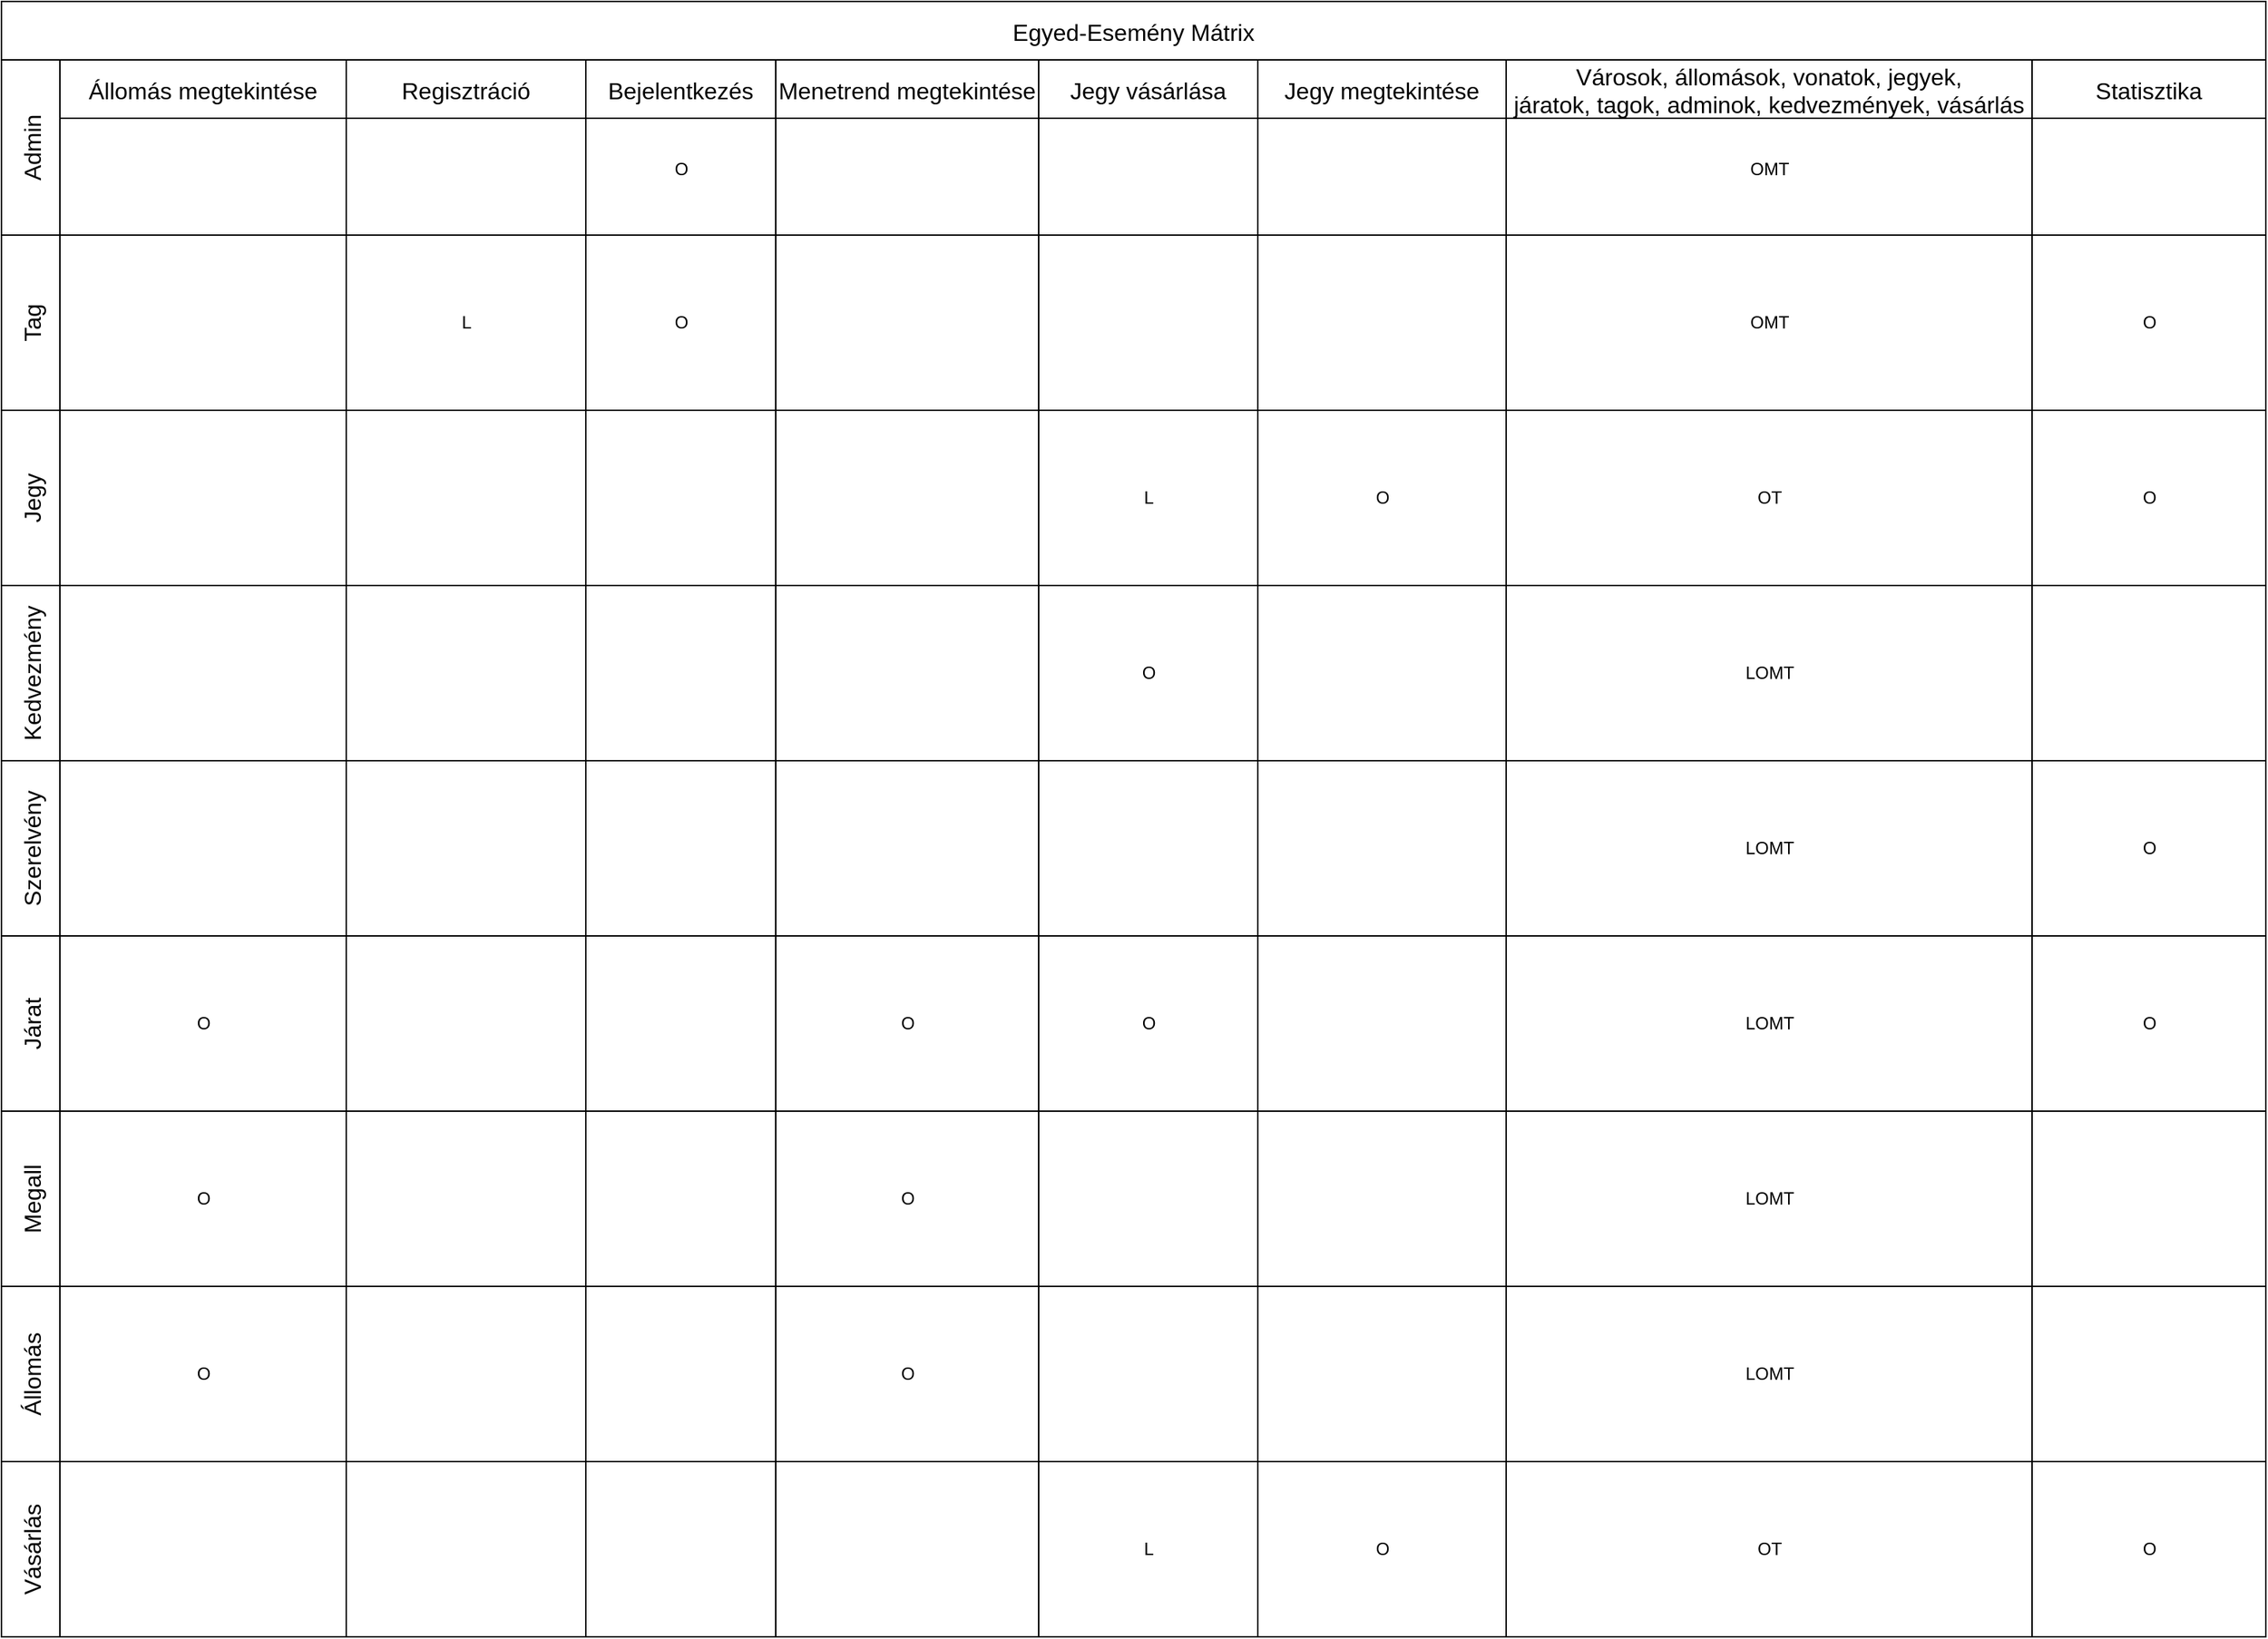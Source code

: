 <mxfile version="27.0.5" pages="3">
  <diagram name="1 oldal" id="ePNQGzg98f3rhtgzejXV">
    <mxGraphModel dx="864" dy="482" grid="1" gridSize="10" guides="1" tooltips="1" connect="1" arrows="1" fold="1" page="1" pageScale="1" pageWidth="827" pageHeight="1169" math="0" shadow="0">
      <root>
        <mxCell id="0" />
        <mxCell id="1" parent="0" />
        <mxCell id="sAZUqS_JhSlkfdYbxXpa-1" value="Egyed-Esemény Mátrix" style="shape=table;childLayout=tableLayout;startSize=40;collapsible=0;recursiveResize=0;expand=0;fontSize=16;" parent="1" vertex="1">
          <mxGeometry x="250" y="60" width="1550" height="1120" as="geometry" />
        </mxCell>
        <mxCell id="sAZUqS_JhSlkfdYbxXpa-2" value="Admin" style="shape=tableRow;horizontal=0;swimlaneHead=0;swimlaneBody=0;top=0;left=0;strokeColor=inherit;bottom=0;right=0;dropTarget=0;fontStyle=0;fillColor=none;points=[[0,0.5],[1,0.5]];portConstraint=eastwest;startSize=40;collapsible=0;recursiveResize=0;expand=0;fontSize=16;" parent="sAZUqS_JhSlkfdYbxXpa-1" vertex="1">
          <mxGeometry y="40" width="1550" height="120" as="geometry" />
        </mxCell>
        <mxCell id="sAZUqS_JhSlkfdYbxXpa-3" value="Állomás megtekintése" style="swimlane;swimlaneHead=0;swimlaneBody=0;fontStyle=0;strokeColor=inherit;connectable=0;fillColor=none;startSize=40;collapsible=0;recursiveResize=0;expand=0;fontSize=16;flipH=1;flipV=0;" parent="sAZUqS_JhSlkfdYbxXpa-2" vertex="1">
          <mxGeometry x="40" width="196" height="120" as="geometry">
            <mxRectangle width="196" height="120" as="alternateBounds" />
          </mxGeometry>
        </mxCell>
        <mxCell id="sAZUqS_JhSlkfdYbxXpa-4" value="Regisztráció" style="swimlane;swimlaneHead=0;swimlaneBody=0;fontStyle=0;strokeColor=inherit;connectable=0;fillColor=none;startSize=40;collapsible=0;recursiveResize=0;expand=0;fontSize=16;" parent="sAZUqS_JhSlkfdYbxXpa-2" vertex="1">
          <mxGeometry x="236" width="164" height="120" as="geometry">
            <mxRectangle width="164" height="120" as="alternateBounds" />
          </mxGeometry>
        </mxCell>
        <mxCell id="sAZUqS_JhSlkfdYbxXpa-5" value="Bejelentkezés" style="swimlane;swimlaneHead=0;swimlaneBody=0;fontStyle=0;strokeColor=inherit;connectable=0;fillColor=none;startSize=40;collapsible=0;recursiveResize=0;expand=0;fontSize=16;" parent="sAZUqS_JhSlkfdYbxXpa-2" vertex="1">
          <mxGeometry x="400" width="130" height="120" as="geometry">
            <mxRectangle width="130" height="120" as="alternateBounds" />
          </mxGeometry>
        </mxCell>
        <mxCell id="2pi5OKYb4kzrXLW6N9wi-87" value="&lt;div&gt;O&lt;/div&gt;" style="text;html=1;align=center;verticalAlign=middle;resizable=0;points=[];autosize=1;strokeColor=none;fillColor=none;" parent="sAZUqS_JhSlkfdYbxXpa-5" vertex="1">
          <mxGeometry x="50" y="60" width="30" height="30" as="geometry" />
        </mxCell>
        <mxCell id="sAZUqS_JhSlkfdYbxXpa-53" value="Menetrend megtekintése" style="swimlane;swimlaneHead=0;swimlaneBody=0;fontStyle=0;strokeColor=inherit;connectable=0;fillColor=none;startSize=40;collapsible=0;recursiveResize=0;expand=0;fontSize=16;" parent="sAZUqS_JhSlkfdYbxXpa-2" vertex="1">
          <mxGeometry x="530" width="180" height="120" as="geometry">
            <mxRectangle width="180" height="120" as="alternateBounds" />
          </mxGeometry>
        </mxCell>
        <mxCell id="sAZUqS_JhSlkfdYbxXpa-56" value="Jegy vásárlása" style="swimlane;swimlaneHead=0;swimlaneBody=0;fontStyle=0;strokeColor=inherit;connectable=0;fillColor=none;startSize=40;collapsible=0;recursiveResize=0;expand=0;fontSize=16;" parent="sAZUqS_JhSlkfdYbxXpa-2" vertex="1">
          <mxGeometry x="710" width="150" height="120" as="geometry">
            <mxRectangle width="150" height="120" as="alternateBounds" />
          </mxGeometry>
        </mxCell>
        <mxCell id="sAZUqS_JhSlkfdYbxXpa-59" value="Jegy megtekintése" style="swimlane;swimlaneHead=0;swimlaneBody=0;fontStyle=0;strokeColor=inherit;connectable=0;fillColor=none;startSize=40;collapsible=0;recursiveResize=0;expand=0;fontSize=16;" parent="sAZUqS_JhSlkfdYbxXpa-2" vertex="1">
          <mxGeometry x="860" width="170" height="120" as="geometry">
            <mxRectangle width="170" height="120" as="alternateBounds" />
          </mxGeometry>
        </mxCell>
        <mxCell id="sAZUqS_JhSlkfdYbxXpa-62" value="Városok, állomások, vonatok, jegyek,&#xa;járatok, tagok, adminok, kedvezmények, vásárlás" style="swimlane;swimlaneHead=0;swimlaneBody=0;fontStyle=0;strokeColor=inherit;connectable=0;fillColor=none;startSize=40;collapsible=0;recursiveResize=0;expand=0;fontSize=16;" parent="sAZUqS_JhSlkfdYbxXpa-2" vertex="1">
          <mxGeometry x="1030" width="360" height="120" as="geometry">
            <mxRectangle width="360" height="120" as="alternateBounds" />
          </mxGeometry>
        </mxCell>
        <mxCell id="2pi5OKYb4kzrXLW6N9wi-66" value="&lt;div&gt;OMT&lt;/div&gt;" style="text;html=1;align=center;verticalAlign=middle;resizable=0;points=[];autosize=1;strokeColor=none;fillColor=none;" parent="sAZUqS_JhSlkfdYbxXpa-62" vertex="1">
          <mxGeometry x="155" y="60" width="50" height="30" as="geometry" />
        </mxCell>
        <mxCell id="2pi5OKYb4kzrXLW6N9wi-49" value="Statisztika" style="swimlane;swimlaneHead=0;swimlaneBody=0;fontStyle=0;strokeColor=inherit;connectable=0;fillColor=none;startSize=40;collapsible=0;recursiveResize=0;expand=0;fontSize=16;" parent="sAZUqS_JhSlkfdYbxXpa-2" vertex="1">
          <mxGeometry x="1390" width="160" height="120" as="geometry">
            <mxRectangle width="160" height="120" as="alternateBounds" />
          </mxGeometry>
        </mxCell>
        <mxCell id="sAZUqS_JhSlkfdYbxXpa-6" value="Tag" style="shape=tableRow;horizontal=0;swimlaneHead=0;swimlaneBody=0;top=0;left=0;strokeColor=inherit;bottom=0;right=0;dropTarget=0;fontStyle=0;fillColor=none;points=[[0,0.5],[1,0.5]];portConstraint=eastwest;startSize=40;collapsible=0;recursiveResize=0;expand=0;fontSize=16;" parent="sAZUqS_JhSlkfdYbxXpa-1" vertex="1">
          <mxGeometry y="160" width="1550" height="120" as="geometry" />
        </mxCell>
        <mxCell id="sAZUqS_JhSlkfdYbxXpa-7" value="" style="swimlane;swimlaneHead=0;swimlaneBody=0;fontStyle=0;connectable=0;strokeColor=inherit;fillColor=none;startSize=0;collapsible=0;recursiveResize=0;expand=0;fontSize=16;" parent="sAZUqS_JhSlkfdYbxXpa-6" vertex="1">
          <mxGeometry x="40" width="196" height="120" as="geometry">
            <mxRectangle width="196" height="120" as="alternateBounds" />
          </mxGeometry>
        </mxCell>
        <mxCell id="sAZUqS_JhSlkfdYbxXpa-8" value="" style="swimlane;swimlaneHead=0;swimlaneBody=0;fontStyle=0;connectable=0;strokeColor=inherit;fillColor=none;startSize=0;collapsible=0;recursiveResize=0;expand=0;fontSize=16;" parent="sAZUqS_JhSlkfdYbxXpa-6" vertex="1">
          <mxGeometry x="236" width="164" height="120" as="geometry">
            <mxRectangle width="164" height="120" as="alternateBounds" />
          </mxGeometry>
        </mxCell>
        <mxCell id="sAZUqS_JhSlkfdYbxXpa-69" value="&lt;div&gt;L&lt;/div&gt;" style="text;html=1;align=center;verticalAlign=middle;resizable=0;points=[];autosize=1;strokeColor=none;fillColor=none;" parent="sAZUqS_JhSlkfdYbxXpa-8" vertex="1">
          <mxGeometry x="67" y="45" width="30" height="30" as="geometry" />
        </mxCell>
        <mxCell id="sAZUqS_JhSlkfdYbxXpa-9" value="" style="swimlane;swimlaneHead=0;swimlaneBody=0;fontStyle=0;connectable=0;strokeColor=inherit;fillColor=none;startSize=0;collapsible=0;recursiveResize=0;expand=0;fontSize=16;" parent="sAZUqS_JhSlkfdYbxXpa-6" vertex="1">
          <mxGeometry x="400" width="130" height="120" as="geometry">
            <mxRectangle width="130" height="120" as="alternateBounds" />
          </mxGeometry>
        </mxCell>
        <mxCell id="2pi5OKYb4kzrXLW6N9wi-75" value="&lt;div&gt;O&lt;/div&gt;" style="text;html=1;align=center;verticalAlign=middle;resizable=0;points=[];autosize=1;strokeColor=none;fillColor=none;" parent="sAZUqS_JhSlkfdYbxXpa-9" vertex="1">
          <mxGeometry x="50" y="45" width="30" height="30" as="geometry" />
        </mxCell>
        <mxCell id="sAZUqS_JhSlkfdYbxXpa-54" style="swimlane;swimlaneHead=0;swimlaneBody=0;fontStyle=0;connectable=0;strokeColor=inherit;fillColor=none;startSize=0;collapsible=0;recursiveResize=0;expand=0;fontSize=16;" parent="sAZUqS_JhSlkfdYbxXpa-6" vertex="1">
          <mxGeometry x="530" width="180" height="120" as="geometry">
            <mxRectangle width="180" height="120" as="alternateBounds" />
          </mxGeometry>
        </mxCell>
        <mxCell id="sAZUqS_JhSlkfdYbxXpa-57" style="swimlane;swimlaneHead=0;swimlaneBody=0;fontStyle=0;connectable=0;strokeColor=inherit;fillColor=none;startSize=0;collapsible=0;recursiveResize=0;expand=0;fontSize=16;" parent="sAZUqS_JhSlkfdYbxXpa-6" vertex="1">
          <mxGeometry x="710" width="150" height="120" as="geometry">
            <mxRectangle width="150" height="120" as="alternateBounds" />
          </mxGeometry>
        </mxCell>
        <mxCell id="sAZUqS_JhSlkfdYbxXpa-60" style="swimlane;swimlaneHead=0;swimlaneBody=0;fontStyle=0;connectable=0;strokeColor=inherit;fillColor=none;startSize=0;collapsible=0;recursiveResize=0;expand=0;fontSize=16;" parent="sAZUqS_JhSlkfdYbxXpa-6" vertex="1">
          <mxGeometry x="860" width="170" height="120" as="geometry">
            <mxRectangle width="170" height="120" as="alternateBounds" />
          </mxGeometry>
        </mxCell>
        <mxCell id="sAZUqS_JhSlkfdYbxXpa-63" style="swimlane;swimlaneHead=0;swimlaneBody=0;fontStyle=0;connectable=0;strokeColor=inherit;fillColor=none;startSize=0;collapsible=0;recursiveResize=0;expand=0;fontSize=16;" parent="sAZUqS_JhSlkfdYbxXpa-6" vertex="1">
          <mxGeometry x="1030" width="360" height="120" as="geometry">
            <mxRectangle width="360" height="120" as="alternateBounds" />
          </mxGeometry>
        </mxCell>
        <mxCell id="2pi5OKYb4kzrXLW6N9wi-67" value="&lt;div&gt;OMT&lt;/div&gt;" style="text;html=1;align=center;verticalAlign=middle;resizable=0;points=[];autosize=1;strokeColor=none;fillColor=none;" parent="sAZUqS_JhSlkfdYbxXpa-63" vertex="1">
          <mxGeometry x="155" y="45" width="50" height="30" as="geometry" />
        </mxCell>
        <mxCell id="2pi5OKYb4kzrXLW6N9wi-50" style="swimlane;swimlaneHead=0;swimlaneBody=0;fontStyle=0;connectable=0;strokeColor=inherit;fillColor=none;startSize=0;collapsible=0;recursiveResize=0;expand=0;fontSize=16;" parent="sAZUqS_JhSlkfdYbxXpa-6" vertex="1">
          <mxGeometry x="1390" width="160" height="120" as="geometry">
            <mxRectangle width="160" height="120" as="alternateBounds" />
          </mxGeometry>
        </mxCell>
        <mxCell id="2pi5OKYb4kzrXLW6N9wi-89" value="&lt;div&gt;O&lt;/div&gt;" style="text;html=1;align=center;verticalAlign=middle;resizable=0;points=[];autosize=1;strokeColor=none;fillColor=none;" parent="2pi5OKYb4kzrXLW6N9wi-50" vertex="1">
          <mxGeometry x="65" y="45" width="30" height="30" as="geometry" />
        </mxCell>
        <mxCell id="sAZUqS_JhSlkfdYbxXpa-10" value="Jegy" style="shape=tableRow;horizontal=0;swimlaneHead=0;swimlaneBody=0;top=0;left=0;strokeColor=inherit;bottom=0;right=0;dropTarget=0;fontStyle=0;fillColor=none;points=[[0,0.5],[1,0.5]];portConstraint=eastwest;startSize=40;collapsible=0;recursiveResize=0;expand=0;fontSize=16;" parent="sAZUqS_JhSlkfdYbxXpa-1" vertex="1">
          <mxGeometry y="280" width="1550" height="120" as="geometry" />
        </mxCell>
        <mxCell id="sAZUqS_JhSlkfdYbxXpa-11" value="" style="swimlane;swimlaneHead=0;swimlaneBody=0;fontStyle=0;connectable=0;strokeColor=inherit;fillColor=none;startSize=0;collapsible=0;recursiveResize=0;expand=0;fontSize=16;" parent="sAZUqS_JhSlkfdYbxXpa-10" vertex="1">
          <mxGeometry x="40" width="196" height="120" as="geometry">
            <mxRectangle width="196" height="120" as="alternateBounds" />
          </mxGeometry>
        </mxCell>
        <mxCell id="sAZUqS_JhSlkfdYbxXpa-12" value="" style="swimlane;swimlaneHead=0;swimlaneBody=0;fontStyle=0;connectable=0;strokeColor=inherit;fillColor=none;startSize=0;collapsible=0;recursiveResize=0;expand=0;fontSize=16;" parent="sAZUqS_JhSlkfdYbxXpa-10" vertex="1">
          <mxGeometry x="236" width="164" height="120" as="geometry">
            <mxRectangle width="164" height="120" as="alternateBounds" />
          </mxGeometry>
        </mxCell>
        <mxCell id="sAZUqS_JhSlkfdYbxXpa-13" value="" style="swimlane;swimlaneHead=0;swimlaneBody=0;fontStyle=0;connectable=0;strokeColor=inherit;fillColor=none;startSize=0;collapsible=0;recursiveResize=0;expand=0;fontSize=16;" parent="sAZUqS_JhSlkfdYbxXpa-10" vertex="1">
          <mxGeometry x="400" width="130" height="120" as="geometry">
            <mxRectangle width="130" height="120" as="alternateBounds" />
          </mxGeometry>
        </mxCell>
        <mxCell id="sAZUqS_JhSlkfdYbxXpa-55" style="swimlane;swimlaneHead=0;swimlaneBody=0;fontStyle=0;connectable=0;strokeColor=inherit;fillColor=none;startSize=0;collapsible=0;recursiveResize=0;expand=0;fontSize=16;" parent="sAZUqS_JhSlkfdYbxXpa-10" vertex="1">
          <mxGeometry x="530" width="180" height="120" as="geometry">
            <mxRectangle width="180" height="120" as="alternateBounds" />
          </mxGeometry>
        </mxCell>
        <mxCell id="sAZUqS_JhSlkfdYbxXpa-58" style="swimlane;swimlaneHead=0;swimlaneBody=0;fontStyle=0;connectable=0;strokeColor=inherit;fillColor=none;startSize=0;collapsible=0;recursiveResize=0;expand=0;fontSize=16;" parent="sAZUqS_JhSlkfdYbxXpa-10" vertex="1">
          <mxGeometry x="710" width="150" height="120" as="geometry">
            <mxRectangle width="150" height="120" as="alternateBounds" />
          </mxGeometry>
        </mxCell>
        <mxCell id="sAZUqS_JhSlkfdYbxXpa-74" value="&lt;div&gt;L&lt;/div&gt;" style="text;html=1;align=center;verticalAlign=middle;resizable=0;points=[];autosize=1;strokeColor=none;fillColor=none;" parent="sAZUqS_JhSlkfdYbxXpa-58" vertex="1">
          <mxGeometry x="60" y="45" width="30" height="30" as="geometry" />
        </mxCell>
        <mxCell id="sAZUqS_JhSlkfdYbxXpa-61" style="swimlane;swimlaneHead=0;swimlaneBody=0;fontStyle=0;connectable=0;strokeColor=inherit;fillColor=none;startSize=0;collapsible=0;recursiveResize=0;expand=0;fontSize=16;" parent="sAZUqS_JhSlkfdYbxXpa-10" vertex="1">
          <mxGeometry x="860" width="170" height="120" as="geometry">
            <mxRectangle width="170" height="120" as="alternateBounds" />
          </mxGeometry>
        </mxCell>
        <mxCell id="sAZUqS_JhSlkfdYbxXpa-75" value="&lt;div&gt;O&lt;/div&gt;" style="text;html=1;align=center;verticalAlign=middle;resizable=0;points=[];autosize=1;strokeColor=none;fillColor=none;" parent="sAZUqS_JhSlkfdYbxXpa-61" vertex="1">
          <mxGeometry x="70" y="45" width="30" height="30" as="geometry" />
        </mxCell>
        <mxCell id="sAZUqS_JhSlkfdYbxXpa-64" style="swimlane;swimlaneHead=0;swimlaneBody=0;fontStyle=0;connectable=0;strokeColor=inherit;fillColor=none;startSize=0;collapsible=0;recursiveResize=0;expand=0;fontSize=16;" parent="sAZUqS_JhSlkfdYbxXpa-10" vertex="1">
          <mxGeometry x="1030" width="360" height="120" as="geometry">
            <mxRectangle width="360" height="120" as="alternateBounds" />
          </mxGeometry>
        </mxCell>
        <mxCell id="2pi5OKYb4kzrXLW6N9wi-68" value="&lt;div&gt;OT&lt;/div&gt;" style="text;html=1;align=center;verticalAlign=middle;resizable=0;points=[];autosize=1;strokeColor=none;fillColor=none;" parent="sAZUqS_JhSlkfdYbxXpa-64" vertex="1">
          <mxGeometry x="160" y="45" width="40" height="30" as="geometry" />
        </mxCell>
        <mxCell id="2pi5OKYb4kzrXLW6N9wi-51" style="swimlane;swimlaneHead=0;swimlaneBody=0;fontStyle=0;connectable=0;strokeColor=inherit;fillColor=none;startSize=0;collapsible=0;recursiveResize=0;expand=0;fontSize=16;" parent="sAZUqS_JhSlkfdYbxXpa-10" vertex="1">
          <mxGeometry x="1390" width="160" height="120" as="geometry">
            <mxRectangle width="160" height="120" as="alternateBounds" />
          </mxGeometry>
        </mxCell>
        <mxCell id="2pi5OKYb4kzrXLW6N9wi-88" value="&lt;div&gt;O&lt;/div&gt;" style="text;html=1;align=center;verticalAlign=middle;resizable=0;points=[];autosize=1;strokeColor=none;fillColor=none;" parent="2pi5OKYb4kzrXLW6N9wi-51" vertex="1">
          <mxGeometry x="65" y="45" width="30" height="30" as="geometry" />
        </mxCell>
        <mxCell id="2pi5OKYb4kzrXLW6N9wi-9" value="Kedvezmény" style="shape=tableRow;horizontal=0;swimlaneHead=0;swimlaneBody=0;top=0;left=0;strokeColor=inherit;bottom=0;right=0;dropTarget=0;fontStyle=0;fillColor=none;points=[[0,0.5],[1,0.5]];portConstraint=eastwest;startSize=40;collapsible=0;recursiveResize=0;expand=0;fontSize=16;" parent="sAZUqS_JhSlkfdYbxXpa-1" vertex="1">
          <mxGeometry y="400" width="1550" height="120" as="geometry" />
        </mxCell>
        <mxCell id="2pi5OKYb4kzrXLW6N9wi-10" style="swimlane;swimlaneHead=0;swimlaneBody=0;fontStyle=0;connectable=0;strokeColor=inherit;fillColor=none;startSize=0;collapsible=0;recursiveResize=0;expand=0;fontSize=16;" parent="2pi5OKYb4kzrXLW6N9wi-9" vertex="1">
          <mxGeometry x="40" width="196" height="120" as="geometry">
            <mxRectangle width="196" height="120" as="alternateBounds" />
          </mxGeometry>
        </mxCell>
        <mxCell id="2pi5OKYb4kzrXLW6N9wi-11" style="swimlane;swimlaneHead=0;swimlaneBody=0;fontStyle=0;connectable=0;strokeColor=inherit;fillColor=none;startSize=0;collapsible=0;recursiveResize=0;expand=0;fontSize=16;" parent="2pi5OKYb4kzrXLW6N9wi-9" vertex="1">
          <mxGeometry x="236" width="164" height="120" as="geometry">
            <mxRectangle width="164" height="120" as="alternateBounds" />
          </mxGeometry>
        </mxCell>
        <mxCell id="2pi5OKYb4kzrXLW6N9wi-12" style="swimlane;swimlaneHead=0;swimlaneBody=0;fontStyle=0;connectable=0;strokeColor=inherit;fillColor=none;startSize=0;collapsible=0;recursiveResize=0;expand=0;fontSize=16;" parent="2pi5OKYb4kzrXLW6N9wi-9" vertex="1">
          <mxGeometry x="400" width="130" height="120" as="geometry">
            <mxRectangle width="130" height="120" as="alternateBounds" />
          </mxGeometry>
        </mxCell>
        <mxCell id="2pi5OKYb4kzrXLW6N9wi-13" style="swimlane;swimlaneHead=0;swimlaneBody=0;fontStyle=0;connectable=0;strokeColor=inherit;fillColor=none;startSize=0;collapsible=0;recursiveResize=0;expand=0;fontSize=16;" parent="2pi5OKYb4kzrXLW6N9wi-9" vertex="1">
          <mxGeometry x="530" width="180" height="120" as="geometry">
            <mxRectangle width="180" height="120" as="alternateBounds" />
          </mxGeometry>
        </mxCell>
        <mxCell id="2pi5OKYb4kzrXLW6N9wi-14" style="swimlane;swimlaneHead=0;swimlaneBody=0;fontStyle=0;connectable=0;strokeColor=inherit;fillColor=none;startSize=0;collapsible=0;recursiveResize=0;expand=0;fontSize=16;" parent="2pi5OKYb4kzrXLW6N9wi-9" vertex="1">
          <mxGeometry x="710" width="150" height="120" as="geometry">
            <mxRectangle width="150" height="120" as="alternateBounds" />
          </mxGeometry>
        </mxCell>
        <mxCell id="2pi5OKYb4kzrXLW6N9wi-78" value="&lt;div&gt;O&lt;/div&gt;" style="text;html=1;align=center;verticalAlign=middle;resizable=0;points=[];autosize=1;strokeColor=none;fillColor=none;" parent="2pi5OKYb4kzrXLW6N9wi-14" vertex="1">
          <mxGeometry x="60" y="45" width="30" height="30" as="geometry" />
        </mxCell>
        <mxCell id="2pi5OKYb4kzrXLW6N9wi-15" style="swimlane;swimlaneHead=0;swimlaneBody=0;fontStyle=0;connectable=0;strokeColor=inherit;fillColor=none;startSize=0;collapsible=0;recursiveResize=0;expand=0;fontSize=16;" parent="2pi5OKYb4kzrXLW6N9wi-9" vertex="1">
          <mxGeometry x="860" width="170" height="120" as="geometry">
            <mxRectangle width="170" height="120" as="alternateBounds" />
          </mxGeometry>
        </mxCell>
        <mxCell id="2pi5OKYb4kzrXLW6N9wi-16" style="swimlane;swimlaneHead=0;swimlaneBody=0;fontStyle=0;connectable=0;strokeColor=inherit;fillColor=none;startSize=0;collapsible=0;recursiveResize=0;expand=0;fontSize=16;" parent="2pi5OKYb4kzrXLW6N9wi-9" vertex="1">
          <mxGeometry x="1030" width="360" height="120" as="geometry">
            <mxRectangle width="360" height="120" as="alternateBounds" />
          </mxGeometry>
        </mxCell>
        <mxCell id="2pi5OKYb4kzrXLW6N9wi-69" value="&lt;div&gt;LOMT&lt;/div&gt;" style="text;html=1;align=center;verticalAlign=middle;resizable=0;points=[];autosize=1;strokeColor=none;fillColor=none;" parent="2pi5OKYb4kzrXLW6N9wi-16" vertex="1">
          <mxGeometry x="150" y="45" width="60" height="30" as="geometry" />
        </mxCell>
        <mxCell id="2pi5OKYb4kzrXLW6N9wi-52" style="swimlane;swimlaneHead=0;swimlaneBody=0;fontStyle=0;connectable=0;strokeColor=inherit;fillColor=none;startSize=0;collapsible=0;recursiveResize=0;expand=0;fontSize=16;" parent="2pi5OKYb4kzrXLW6N9wi-9" vertex="1">
          <mxGeometry x="1390" width="160" height="120" as="geometry">
            <mxRectangle width="160" height="120" as="alternateBounds" />
          </mxGeometry>
        </mxCell>
        <mxCell id="2pi5OKYb4kzrXLW6N9wi-41" value="Szerelvény" style="shape=tableRow;horizontal=0;swimlaneHead=0;swimlaneBody=0;top=0;left=0;strokeColor=inherit;bottom=0;right=0;dropTarget=0;fontStyle=0;fillColor=none;points=[[0,0.5],[1,0.5]];portConstraint=eastwest;startSize=40;collapsible=0;recursiveResize=0;expand=0;fontSize=16;" parent="sAZUqS_JhSlkfdYbxXpa-1" vertex="1">
          <mxGeometry y="520" width="1550" height="120" as="geometry" />
        </mxCell>
        <mxCell id="2pi5OKYb4kzrXLW6N9wi-42" style="swimlane;swimlaneHead=0;swimlaneBody=0;fontStyle=0;connectable=0;strokeColor=inherit;fillColor=none;startSize=0;collapsible=0;recursiveResize=0;expand=0;fontSize=16;" parent="2pi5OKYb4kzrXLW6N9wi-41" vertex="1">
          <mxGeometry x="40" width="196" height="120" as="geometry">
            <mxRectangle width="196" height="120" as="alternateBounds" />
          </mxGeometry>
        </mxCell>
        <mxCell id="2pi5OKYb4kzrXLW6N9wi-43" style="swimlane;swimlaneHead=0;swimlaneBody=0;fontStyle=0;connectable=0;strokeColor=inherit;fillColor=none;startSize=0;collapsible=0;recursiveResize=0;expand=0;fontSize=16;" parent="2pi5OKYb4kzrXLW6N9wi-41" vertex="1">
          <mxGeometry x="236" width="164" height="120" as="geometry">
            <mxRectangle width="164" height="120" as="alternateBounds" />
          </mxGeometry>
        </mxCell>
        <mxCell id="2pi5OKYb4kzrXLW6N9wi-44" style="swimlane;swimlaneHead=0;swimlaneBody=0;fontStyle=0;connectable=0;strokeColor=inherit;fillColor=none;startSize=0;collapsible=0;recursiveResize=0;expand=0;fontSize=16;" parent="2pi5OKYb4kzrXLW6N9wi-41" vertex="1">
          <mxGeometry x="400" width="130" height="120" as="geometry">
            <mxRectangle width="130" height="120" as="alternateBounds" />
          </mxGeometry>
        </mxCell>
        <mxCell id="2pi5OKYb4kzrXLW6N9wi-45" style="swimlane;swimlaneHead=0;swimlaneBody=0;fontStyle=0;connectable=0;strokeColor=inherit;fillColor=none;startSize=0;collapsible=0;recursiveResize=0;expand=0;fontSize=16;" parent="2pi5OKYb4kzrXLW6N9wi-41" vertex="1">
          <mxGeometry x="530" width="180" height="120" as="geometry">
            <mxRectangle width="180" height="120" as="alternateBounds" />
          </mxGeometry>
        </mxCell>
        <mxCell id="2pi5OKYb4kzrXLW6N9wi-46" style="swimlane;swimlaneHead=0;swimlaneBody=0;fontStyle=0;connectable=0;strokeColor=inherit;fillColor=none;startSize=0;collapsible=0;recursiveResize=0;expand=0;fontSize=16;" parent="2pi5OKYb4kzrXLW6N9wi-41" vertex="1">
          <mxGeometry x="710" width="150" height="120" as="geometry">
            <mxRectangle width="150" height="120" as="alternateBounds" />
          </mxGeometry>
        </mxCell>
        <mxCell id="2pi5OKYb4kzrXLW6N9wi-47" style="swimlane;swimlaneHead=0;swimlaneBody=0;fontStyle=0;connectable=0;strokeColor=inherit;fillColor=none;startSize=0;collapsible=0;recursiveResize=0;expand=0;fontSize=16;" parent="2pi5OKYb4kzrXLW6N9wi-41" vertex="1">
          <mxGeometry x="860" width="170" height="120" as="geometry">
            <mxRectangle width="170" height="120" as="alternateBounds" />
          </mxGeometry>
        </mxCell>
        <mxCell id="2pi5OKYb4kzrXLW6N9wi-48" style="swimlane;swimlaneHead=0;swimlaneBody=0;fontStyle=0;connectable=0;strokeColor=inherit;fillColor=none;startSize=0;collapsible=0;recursiveResize=0;expand=0;fontSize=16;" parent="2pi5OKYb4kzrXLW6N9wi-41" vertex="1">
          <mxGeometry x="1030" width="360" height="120" as="geometry">
            <mxRectangle width="360" height="120" as="alternateBounds" />
          </mxGeometry>
        </mxCell>
        <mxCell id="2pi5OKYb4kzrXLW6N9wi-70" value="&lt;div&gt;L&lt;span style=&quot;background-color: transparent; color: light-dark(rgb(0, 0, 0), rgb(255, 255, 255));&quot;&gt;OMT&lt;/span&gt;&lt;/div&gt;" style="text;html=1;align=center;verticalAlign=middle;resizable=0;points=[];autosize=1;strokeColor=none;fillColor=none;" parent="2pi5OKYb4kzrXLW6N9wi-48" vertex="1">
          <mxGeometry x="150" y="45" width="60" height="30" as="geometry" />
        </mxCell>
        <mxCell id="2pi5OKYb4kzrXLW6N9wi-53" style="swimlane;swimlaneHead=0;swimlaneBody=0;fontStyle=0;connectable=0;strokeColor=inherit;fillColor=none;startSize=0;collapsible=0;recursiveResize=0;expand=0;fontSize=16;" parent="2pi5OKYb4kzrXLW6N9wi-41" vertex="1">
          <mxGeometry x="1390" width="160" height="120" as="geometry">
            <mxRectangle width="160" height="120" as="alternateBounds" />
          </mxGeometry>
        </mxCell>
        <mxCell id="2pi5OKYb4kzrXLW6N9wi-90" value="&lt;div&gt;O&lt;/div&gt;" style="text;html=1;align=center;verticalAlign=middle;resizable=0;points=[];autosize=1;strokeColor=none;fillColor=none;" parent="2pi5OKYb4kzrXLW6N9wi-53" vertex="1">
          <mxGeometry x="65" y="45" width="30" height="30" as="geometry" />
        </mxCell>
        <mxCell id="2pi5OKYb4kzrXLW6N9wi-33" value="Járat" style="shape=tableRow;horizontal=0;swimlaneHead=0;swimlaneBody=0;top=0;left=0;strokeColor=inherit;bottom=0;right=0;dropTarget=0;fontStyle=0;fillColor=none;points=[[0,0.5],[1,0.5]];portConstraint=eastwest;startSize=40;collapsible=0;recursiveResize=0;expand=0;fontSize=16;" parent="sAZUqS_JhSlkfdYbxXpa-1" vertex="1">
          <mxGeometry y="640" width="1550" height="120" as="geometry" />
        </mxCell>
        <mxCell id="2pi5OKYb4kzrXLW6N9wi-34" style="swimlane;swimlaneHead=0;swimlaneBody=0;fontStyle=0;connectable=0;strokeColor=inherit;fillColor=none;startSize=0;collapsible=0;recursiveResize=0;expand=0;fontSize=16;" parent="2pi5OKYb4kzrXLW6N9wi-33" vertex="1">
          <mxGeometry x="40" width="196" height="120" as="geometry">
            <mxRectangle width="196" height="120" as="alternateBounds" />
          </mxGeometry>
        </mxCell>
        <mxCell id="2pi5OKYb4kzrXLW6N9wi-81" value="&lt;div&gt;O&lt;/div&gt;" style="text;html=1;align=center;verticalAlign=middle;resizable=0;points=[];autosize=1;strokeColor=none;fillColor=none;" parent="2pi5OKYb4kzrXLW6N9wi-34" vertex="1">
          <mxGeometry x="83" y="45" width="30" height="30" as="geometry" />
        </mxCell>
        <mxCell id="2pi5OKYb4kzrXLW6N9wi-35" style="swimlane;swimlaneHead=0;swimlaneBody=0;fontStyle=0;connectable=0;strokeColor=inherit;fillColor=none;startSize=0;collapsible=0;recursiveResize=0;expand=0;fontSize=16;" parent="2pi5OKYb4kzrXLW6N9wi-33" vertex="1">
          <mxGeometry x="236" width="164" height="120" as="geometry">
            <mxRectangle width="164" height="120" as="alternateBounds" />
          </mxGeometry>
        </mxCell>
        <mxCell id="2pi5OKYb4kzrXLW6N9wi-36" style="swimlane;swimlaneHead=0;swimlaneBody=0;fontStyle=0;connectable=0;strokeColor=inherit;fillColor=none;startSize=0;collapsible=0;recursiveResize=0;expand=0;fontSize=16;" parent="2pi5OKYb4kzrXLW6N9wi-33" vertex="1">
          <mxGeometry x="400" width="130" height="120" as="geometry">
            <mxRectangle width="130" height="120" as="alternateBounds" />
          </mxGeometry>
        </mxCell>
        <mxCell id="2pi5OKYb4kzrXLW6N9wi-37" style="swimlane;swimlaneHead=0;swimlaneBody=0;fontStyle=0;connectable=0;strokeColor=inherit;fillColor=none;startSize=0;collapsible=0;recursiveResize=0;expand=0;fontSize=16;" parent="2pi5OKYb4kzrXLW6N9wi-33" vertex="1">
          <mxGeometry x="530" width="180" height="120" as="geometry">
            <mxRectangle width="180" height="120" as="alternateBounds" />
          </mxGeometry>
        </mxCell>
        <mxCell id="2pi5OKYb4kzrXLW6N9wi-84" value="&lt;div&gt;O&lt;/div&gt;" style="text;html=1;align=center;verticalAlign=middle;resizable=0;points=[];autosize=1;strokeColor=none;fillColor=none;" parent="2pi5OKYb4kzrXLW6N9wi-37" vertex="1">
          <mxGeometry x="75" y="45" width="30" height="30" as="geometry" />
        </mxCell>
        <mxCell id="2pi5OKYb4kzrXLW6N9wi-38" style="swimlane;swimlaneHead=0;swimlaneBody=0;fontStyle=0;connectable=0;strokeColor=inherit;fillColor=none;startSize=0;collapsible=0;recursiveResize=0;expand=0;fontSize=16;" parent="2pi5OKYb4kzrXLW6N9wi-33" vertex="1">
          <mxGeometry x="710" width="150" height="120" as="geometry">
            <mxRectangle width="150" height="120" as="alternateBounds" />
          </mxGeometry>
        </mxCell>
        <mxCell id="2pi5OKYb4kzrXLW6N9wi-79" value="&lt;div&gt;O&lt;/div&gt;" style="text;html=1;align=center;verticalAlign=middle;resizable=0;points=[];autosize=1;strokeColor=none;fillColor=none;" parent="2pi5OKYb4kzrXLW6N9wi-38" vertex="1">
          <mxGeometry x="60" y="45" width="30" height="30" as="geometry" />
        </mxCell>
        <mxCell id="2pi5OKYb4kzrXLW6N9wi-39" style="swimlane;swimlaneHead=0;swimlaneBody=0;fontStyle=0;connectable=0;strokeColor=inherit;fillColor=none;startSize=0;collapsible=0;recursiveResize=0;expand=0;fontSize=16;" parent="2pi5OKYb4kzrXLW6N9wi-33" vertex="1">
          <mxGeometry x="860" width="170" height="120" as="geometry">
            <mxRectangle width="170" height="120" as="alternateBounds" />
          </mxGeometry>
        </mxCell>
        <mxCell id="2pi5OKYb4kzrXLW6N9wi-40" style="swimlane;swimlaneHead=0;swimlaneBody=0;fontStyle=0;connectable=0;strokeColor=inherit;fillColor=none;startSize=0;collapsible=0;recursiveResize=0;expand=0;fontSize=16;" parent="2pi5OKYb4kzrXLW6N9wi-33" vertex="1">
          <mxGeometry x="1030" width="360" height="120" as="geometry">
            <mxRectangle width="360" height="120" as="alternateBounds" />
          </mxGeometry>
        </mxCell>
        <mxCell id="2pi5OKYb4kzrXLW6N9wi-71" value="&lt;div&gt;LOMT&lt;/div&gt;" style="text;html=1;align=center;verticalAlign=middle;resizable=0;points=[];autosize=1;strokeColor=none;fillColor=none;" parent="2pi5OKYb4kzrXLW6N9wi-40" vertex="1">
          <mxGeometry x="150" y="45" width="60" height="30" as="geometry" />
        </mxCell>
        <mxCell id="2pi5OKYb4kzrXLW6N9wi-54" style="swimlane;swimlaneHead=0;swimlaneBody=0;fontStyle=0;connectable=0;strokeColor=inherit;fillColor=none;startSize=0;collapsible=0;recursiveResize=0;expand=0;fontSize=16;" parent="2pi5OKYb4kzrXLW6N9wi-33" vertex="1">
          <mxGeometry x="1390" width="160" height="120" as="geometry">
            <mxRectangle width="160" height="120" as="alternateBounds" />
          </mxGeometry>
        </mxCell>
        <mxCell id="2pi5OKYb4kzrXLW6N9wi-91" value="&lt;div&gt;O&lt;/div&gt;" style="text;html=1;align=center;verticalAlign=middle;resizable=0;points=[];autosize=1;strokeColor=none;fillColor=none;" parent="2pi5OKYb4kzrXLW6N9wi-54" vertex="1">
          <mxGeometry x="65" y="45" width="30" height="30" as="geometry" />
        </mxCell>
        <mxCell id="2pi5OKYb4kzrXLW6N9wi-25" value="Megall" style="shape=tableRow;horizontal=0;swimlaneHead=0;swimlaneBody=0;top=0;left=0;strokeColor=inherit;bottom=0;right=0;dropTarget=0;fontStyle=0;fillColor=none;points=[[0,0.5],[1,0.5]];portConstraint=eastwest;startSize=40;collapsible=0;recursiveResize=0;expand=0;fontSize=16;" parent="sAZUqS_JhSlkfdYbxXpa-1" vertex="1">
          <mxGeometry y="760" width="1550" height="120" as="geometry" />
        </mxCell>
        <mxCell id="2pi5OKYb4kzrXLW6N9wi-26" style="swimlane;swimlaneHead=0;swimlaneBody=0;fontStyle=0;connectable=0;strokeColor=inherit;fillColor=none;startSize=0;collapsible=0;recursiveResize=0;expand=0;fontSize=16;" parent="2pi5OKYb4kzrXLW6N9wi-25" vertex="1">
          <mxGeometry x="40" width="196" height="120" as="geometry">
            <mxRectangle width="196" height="120" as="alternateBounds" />
          </mxGeometry>
        </mxCell>
        <mxCell id="2pi5OKYb4kzrXLW6N9wi-80" value="&lt;div&gt;O&lt;/div&gt;" style="text;html=1;align=center;verticalAlign=middle;resizable=0;points=[];autosize=1;strokeColor=none;fillColor=none;" parent="2pi5OKYb4kzrXLW6N9wi-26" vertex="1">
          <mxGeometry x="83" y="45" width="30" height="30" as="geometry" />
        </mxCell>
        <mxCell id="2pi5OKYb4kzrXLW6N9wi-27" style="swimlane;swimlaneHead=0;swimlaneBody=0;fontStyle=0;connectable=0;strokeColor=inherit;fillColor=none;startSize=0;collapsible=0;recursiveResize=0;expand=0;fontSize=16;" parent="2pi5OKYb4kzrXLW6N9wi-25" vertex="1">
          <mxGeometry x="236" width="164" height="120" as="geometry">
            <mxRectangle width="164" height="120" as="alternateBounds" />
          </mxGeometry>
        </mxCell>
        <mxCell id="2pi5OKYb4kzrXLW6N9wi-28" style="swimlane;swimlaneHead=0;swimlaneBody=0;fontStyle=0;connectable=0;strokeColor=inherit;fillColor=none;startSize=0;collapsible=0;recursiveResize=0;expand=0;fontSize=16;" parent="2pi5OKYb4kzrXLW6N9wi-25" vertex="1">
          <mxGeometry x="400" width="130" height="120" as="geometry">
            <mxRectangle width="130" height="120" as="alternateBounds" />
          </mxGeometry>
        </mxCell>
        <mxCell id="2pi5OKYb4kzrXLW6N9wi-29" style="swimlane;swimlaneHead=0;swimlaneBody=0;fontStyle=0;connectable=0;strokeColor=inherit;fillColor=none;startSize=0;collapsible=0;recursiveResize=0;expand=0;fontSize=16;" parent="2pi5OKYb4kzrXLW6N9wi-25" vertex="1">
          <mxGeometry x="530" width="180" height="120" as="geometry">
            <mxRectangle width="180" height="120" as="alternateBounds" />
          </mxGeometry>
        </mxCell>
        <mxCell id="2pi5OKYb4kzrXLW6N9wi-85" value="&lt;div&gt;O&lt;/div&gt;" style="text;html=1;align=center;verticalAlign=middle;resizable=0;points=[];autosize=1;strokeColor=none;fillColor=none;" parent="2pi5OKYb4kzrXLW6N9wi-29" vertex="1">
          <mxGeometry x="75" y="45" width="30" height="30" as="geometry" />
        </mxCell>
        <mxCell id="2pi5OKYb4kzrXLW6N9wi-30" style="swimlane;swimlaneHead=0;swimlaneBody=0;fontStyle=0;connectable=0;strokeColor=inherit;fillColor=none;startSize=0;collapsible=0;recursiveResize=0;expand=0;fontSize=16;" parent="2pi5OKYb4kzrXLW6N9wi-25" vertex="1">
          <mxGeometry x="710" width="150" height="120" as="geometry">
            <mxRectangle width="150" height="120" as="alternateBounds" />
          </mxGeometry>
        </mxCell>
        <mxCell id="2pi5OKYb4kzrXLW6N9wi-31" style="swimlane;swimlaneHead=0;swimlaneBody=0;fontStyle=0;connectable=0;strokeColor=inherit;fillColor=none;startSize=0;collapsible=0;recursiveResize=0;expand=0;fontSize=16;" parent="2pi5OKYb4kzrXLW6N9wi-25" vertex="1">
          <mxGeometry x="860" width="170" height="120" as="geometry">
            <mxRectangle width="170" height="120" as="alternateBounds" />
          </mxGeometry>
        </mxCell>
        <mxCell id="2pi5OKYb4kzrXLW6N9wi-32" style="swimlane;swimlaneHead=0;swimlaneBody=0;fontStyle=0;connectable=0;strokeColor=inherit;fillColor=none;startSize=0;collapsible=0;recursiveResize=0;expand=0;fontSize=16;" parent="2pi5OKYb4kzrXLW6N9wi-25" vertex="1">
          <mxGeometry x="1030" width="360" height="120" as="geometry">
            <mxRectangle width="360" height="120" as="alternateBounds" />
          </mxGeometry>
        </mxCell>
        <mxCell id="2pi5OKYb4kzrXLW6N9wi-72" value="&lt;div&gt;LOMT&lt;/div&gt;" style="text;html=1;align=center;verticalAlign=middle;resizable=0;points=[];autosize=1;strokeColor=none;fillColor=none;" parent="2pi5OKYb4kzrXLW6N9wi-32" vertex="1">
          <mxGeometry x="150" y="45" width="60" height="30" as="geometry" />
        </mxCell>
        <mxCell id="2pi5OKYb4kzrXLW6N9wi-55" style="swimlane;swimlaneHead=0;swimlaneBody=0;fontStyle=0;connectable=0;strokeColor=inherit;fillColor=none;startSize=0;collapsible=0;recursiveResize=0;expand=0;fontSize=16;" parent="2pi5OKYb4kzrXLW6N9wi-25" vertex="1">
          <mxGeometry x="1390" width="160" height="120" as="geometry">
            <mxRectangle width="160" height="120" as="alternateBounds" />
          </mxGeometry>
        </mxCell>
        <mxCell id="2pi5OKYb4kzrXLW6N9wi-17" value="Állomás" style="shape=tableRow;horizontal=0;swimlaneHead=0;swimlaneBody=0;top=0;left=0;strokeColor=inherit;bottom=0;right=0;dropTarget=0;fontStyle=0;fillColor=none;points=[[0,0.5],[1,0.5]];portConstraint=eastwest;startSize=40;collapsible=0;recursiveResize=0;expand=0;fontSize=16;" parent="sAZUqS_JhSlkfdYbxXpa-1" vertex="1">
          <mxGeometry y="880" width="1550" height="120" as="geometry" />
        </mxCell>
        <mxCell id="2pi5OKYb4kzrXLW6N9wi-18" style="swimlane;swimlaneHead=0;swimlaneBody=0;fontStyle=0;connectable=0;strokeColor=inherit;fillColor=none;startSize=0;collapsible=0;recursiveResize=0;expand=0;fontSize=16;" parent="2pi5OKYb4kzrXLW6N9wi-17" vertex="1">
          <mxGeometry x="40" width="196" height="120" as="geometry">
            <mxRectangle width="196" height="120" as="alternateBounds" />
          </mxGeometry>
        </mxCell>
        <mxCell id="2pi5OKYb4kzrXLW6N9wi-82" value="&lt;div&gt;O&lt;/div&gt;" style="text;html=1;align=center;verticalAlign=middle;resizable=0;points=[];autosize=1;strokeColor=none;fillColor=none;" parent="2pi5OKYb4kzrXLW6N9wi-18" vertex="1">
          <mxGeometry x="83" y="45" width="30" height="30" as="geometry" />
        </mxCell>
        <mxCell id="2pi5OKYb4kzrXLW6N9wi-19" style="swimlane;swimlaneHead=0;swimlaneBody=0;fontStyle=0;connectable=0;strokeColor=inherit;fillColor=none;startSize=0;collapsible=0;recursiveResize=0;expand=0;fontSize=16;" parent="2pi5OKYb4kzrXLW6N9wi-17" vertex="1">
          <mxGeometry x="236" width="164" height="120" as="geometry">
            <mxRectangle width="164" height="120" as="alternateBounds" />
          </mxGeometry>
        </mxCell>
        <mxCell id="2pi5OKYb4kzrXLW6N9wi-20" style="swimlane;swimlaneHead=0;swimlaneBody=0;fontStyle=0;connectable=0;strokeColor=inherit;fillColor=none;startSize=0;collapsible=0;recursiveResize=0;expand=0;fontSize=16;" parent="2pi5OKYb4kzrXLW6N9wi-17" vertex="1">
          <mxGeometry x="400" width="130" height="120" as="geometry">
            <mxRectangle width="130" height="120" as="alternateBounds" />
          </mxGeometry>
        </mxCell>
        <mxCell id="2pi5OKYb4kzrXLW6N9wi-21" style="swimlane;swimlaneHead=0;swimlaneBody=0;fontStyle=0;connectable=0;strokeColor=inherit;fillColor=none;startSize=0;collapsible=0;recursiveResize=0;expand=0;fontSize=16;" parent="2pi5OKYb4kzrXLW6N9wi-17" vertex="1">
          <mxGeometry x="530" width="180" height="120" as="geometry">
            <mxRectangle width="180" height="120" as="alternateBounds" />
          </mxGeometry>
        </mxCell>
        <mxCell id="2pi5OKYb4kzrXLW6N9wi-86" value="&lt;div&gt;O&lt;/div&gt;" style="text;html=1;align=center;verticalAlign=middle;resizable=0;points=[];autosize=1;strokeColor=none;fillColor=none;" parent="2pi5OKYb4kzrXLW6N9wi-21" vertex="1">
          <mxGeometry x="75" y="45" width="30" height="30" as="geometry" />
        </mxCell>
        <mxCell id="2pi5OKYb4kzrXLW6N9wi-22" style="swimlane;swimlaneHead=0;swimlaneBody=0;fontStyle=0;connectable=0;strokeColor=inherit;fillColor=none;startSize=0;collapsible=0;recursiveResize=0;expand=0;fontSize=16;" parent="2pi5OKYb4kzrXLW6N9wi-17" vertex="1">
          <mxGeometry x="710" width="150" height="120" as="geometry">
            <mxRectangle width="150" height="120" as="alternateBounds" />
          </mxGeometry>
        </mxCell>
        <mxCell id="2pi5OKYb4kzrXLW6N9wi-23" style="swimlane;swimlaneHead=0;swimlaneBody=0;fontStyle=0;connectable=0;strokeColor=inherit;fillColor=none;startSize=0;collapsible=0;recursiveResize=0;expand=0;fontSize=16;" parent="2pi5OKYb4kzrXLW6N9wi-17" vertex="1">
          <mxGeometry x="860" width="170" height="120" as="geometry">
            <mxRectangle width="170" height="120" as="alternateBounds" />
          </mxGeometry>
        </mxCell>
        <mxCell id="2pi5OKYb4kzrXLW6N9wi-24" style="swimlane;swimlaneHead=0;swimlaneBody=0;fontStyle=0;connectable=0;strokeColor=inherit;fillColor=none;startSize=0;collapsible=0;recursiveResize=0;expand=0;fontSize=16;" parent="2pi5OKYb4kzrXLW6N9wi-17" vertex="1">
          <mxGeometry x="1030" width="360" height="120" as="geometry">
            <mxRectangle width="360" height="120" as="alternateBounds" />
          </mxGeometry>
        </mxCell>
        <mxCell id="2pi5OKYb4kzrXLW6N9wi-73" value="&lt;div&gt;LOMT&lt;/div&gt;" style="text;html=1;align=center;verticalAlign=middle;resizable=0;points=[];autosize=1;strokeColor=none;fillColor=none;" parent="2pi5OKYb4kzrXLW6N9wi-24" vertex="1">
          <mxGeometry x="150" y="45" width="60" height="30" as="geometry" />
        </mxCell>
        <mxCell id="2pi5OKYb4kzrXLW6N9wi-56" style="swimlane;swimlaneHead=0;swimlaneBody=0;fontStyle=0;connectable=0;strokeColor=inherit;fillColor=none;startSize=0;collapsible=0;recursiveResize=0;expand=0;fontSize=16;" parent="2pi5OKYb4kzrXLW6N9wi-17" vertex="1">
          <mxGeometry x="1390" width="160" height="120" as="geometry">
            <mxRectangle width="160" height="120" as="alternateBounds" />
          </mxGeometry>
        </mxCell>
        <mxCell id="2pi5OKYb4kzrXLW6N9wi-57" value="Vásárlás" style="shape=tableRow;horizontal=0;swimlaneHead=0;swimlaneBody=0;top=0;left=0;strokeColor=inherit;bottom=0;right=0;dropTarget=0;fontStyle=0;fillColor=none;points=[[0,0.5],[1,0.5]];portConstraint=eastwest;startSize=40;collapsible=0;recursiveResize=0;expand=0;fontSize=16;" parent="sAZUqS_JhSlkfdYbxXpa-1" vertex="1">
          <mxGeometry y="1000" width="1550" height="120" as="geometry" />
        </mxCell>
        <mxCell id="2pi5OKYb4kzrXLW6N9wi-58" style="swimlane;swimlaneHead=0;swimlaneBody=0;fontStyle=0;connectable=0;strokeColor=inherit;fillColor=none;startSize=0;collapsible=0;recursiveResize=0;expand=0;fontSize=16;" parent="2pi5OKYb4kzrXLW6N9wi-57" vertex="1">
          <mxGeometry x="40" width="196" height="120" as="geometry">
            <mxRectangle width="196" height="120" as="alternateBounds" />
          </mxGeometry>
        </mxCell>
        <mxCell id="2pi5OKYb4kzrXLW6N9wi-59" style="swimlane;swimlaneHead=0;swimlaneBody=0;fontStyle=0;connectable=0;strokeColor=inherit;fillColor=none;startSize=0;collapsible=0;recursiveResize=0;expand=0;fontSize=16;" parent="2pi5OKYb4kzrXLW6N9wi-57" vertex="1">
          <mxGeometry x="236" width="164" height="120" as="geometry">
            <mxRectangle width="164" height="120" as="alternateBounds" />
          </mxGeometry>
        </mxCell>
        <mxCell id="2pi5OKYb4kzrXLW6N9wi-60" style="swimlane;swimlaneHead=0;swimlaneBody=0;fontStyle=0;connectable=0;strokeColor=inherit;fillColor=none;startSize=0;collapsible=0;recursiveResize=0;expand=0;fontSize=16;" parent="2pi5OKYb4kzrXLW6N9wi-57" vertex="1">
          <mxGeometry x="400" width="130" height="120" as="geometry">
            <mxRectangle width="130" height="120" as="alternateBounds" />
          </mxGeometry>
        </mxCell>
        <mxCell id="2pi5OKYb4kzrXLW6N9wi-61" style="swimlane;swimlaneHead=0;swimlaneBody=0;fontStyle=0;connectable=0;strokeColor=inherit;fillColor=none;startSize=0;collapsible=0;recursiveResize=0;expand=0;fontSize=16;" parent="2pi5OKYb4kzrXLW6N9wi-57" vertex="1">
          <mxGeometry x="530" width="180" height="120" as="geometry">
            <mxRectangle width="180" height="120" as="alternateBounds" />
          </mxGeometry>
        </mxCell>
        <mxCell id="2pi5OKYb4kzrXLW6N9wi-62" style="swimlane;swimlaneHead=0;swimlaneBody=0;fontStyle=0;connectable=0;strokeColor=inherit;fillColor=none;startSize=0;collapsible=0;recursiveResize=0;expand=0;fontSize=16;" parent="2pi5OKYb4kzrXLW6N9wi-57" vertex="1">
          <mxGeometry x="710" width="150" height="120" as="geometry">
            <mxRectangle width="150" height="120" as="alternateBounds" />
          </mxGeometry>
        </mxCell>
        <mxCell id="2pi5OKYb4kzrXLW6N9wi-76" value="&lt;div&gt;L&lt;/div&gt;" style="text;html=1;align=center;verticalAlign=middle;resizable=0;points=[];autosize=1;strokeColor=none;fillColor=none;" parent="2pi5OKYb4kzrXLW6N9wi-62" vertex="1">
          <mxGeometry x="60" y="45" width="30" height="30" as="geometry" />
        </mxCell>
        <mxCell id="2pi5OKYb4kzrXLW6N9wi-63" style="swimlane;swimlaneHead=0;swimlaneBody=0;fontStyle=0;connectable=0;strokeColor=inherit;fillColor=none;startSize=0;collapsible=0;recursiveResize=0;expand=0;fontSize=16;" parent="2pi5OKYb4kzrXLW6N9wi-57" vertex="1">
          <mxGeometry x="860" width="170" height="120" as="geometry">
            <mxRectangle width="170" height="120" as="alternateBounds" />
          </mxGeometry>
        </mxCell>
        <mxCell id="2pi5OKYb4kzrXLW6N9wi-77" value="&lt;div&gt;O&lt;/div&gt;" style="text;html=1;align=center;verticalAlign=middle;resizable=0;points=[];autosize=1;strokeColor=none;fillColor=none;" parent="2pi5OKYb4kzrXLW6N9wi-63" vertex="1">
          <mxGeometry x="70" y="45" width="30" height="30" as="geometry" />
        </mxCell>
        <mxCell id="2pi5OKYb4kzrXLW6N9wi-64" style="swimlane;swimlaneHead=0;swimlaneBody=0;fontStyle=0;connectable=0;strokeColor=inherit;fillColor=none;startSize=0;collapsible=0;recursiveResize=0;expand=0;fontSize=16;" parent="2pi5OKYb4kzrXLW6N9wi-57" vertex="1">
          <mxGeometry x="1030" width="360" height="120" as="geometry">
            <mxRectangle width="360" height="120" as="alternateBounds" />
          </mxGeometry>
        </mxCell>
        <mxCell id="2pi5OKYb4kzrXLW6N9wi-74" value="&lt;div&gt;OT&lt;/div&gt;" style="text;html=1;align=center;verticalAlign=middle;resizable=0;points=[];autosize=1;strokeColor=none;fillColor=none;" parent="2pi5OKYb4kzrXLW6N9wi-64" vertex="1">
          <mxGeometry x="160" y="45" width="40" height="30" as="geometry" />
        </mxCell>
        <mxCell id="2pi5OKYb4kzrXLW6N9wi-65" style="swimlane;swimlaneHead=0;swimlaneBody=0;fontStyle=0;connectable=0;strokeColor=inherit;fillColor=none;startSize=0;collapsible=0;recursiveResize=0;expand=0;fontSize=16;" parent="2pi5OKYb4kzrXLW6N9wi-57" vertex="1">
          <mxGeometry x="1390" width="160" height="120" as="geometry">
            <mxRectangle width="160" height="120" as="alternateBounds" />
          </mxGeometry>
        </mxCell>
        <mxCell id="2pi5OKYb4kzrXLW6N9wi-92" value="&lt;div&gt;O&lt;/div&gt;" style="text;html=1;align=center;verticalAlign=middle;resizable=0;points=[];autosize=1;strokeColor=none;fillColor=none;" parent="2pi5OKYb4kzrXLW6N9wi-65" vertex="1">
          <mxGeometry x="65" y="45" width="30" height="30" as="geometry" />
        </mxCell>
      </root>
    </mxGraphModel>
  </diagram>
  <diagram name="1 oldal másolata" id="GVFviTWxInOobcLb0n6x">
    <mxGraphModel dx="1252" dy="735" grid="1" gridSize="10" guides="1" tooltips="1" connect="1" arrows="1" fold="1" page="1" pageScale="1" pageWidth="827" pageHeight="1169" math="0" shadow="0">
      <root>
        <mxCell id="rB9GZhO2z_sMPwqikcCB-0" />
        <mxCell id="rB9GZhO2z_sMPwqikcCB-1" parent="rB9GZhO2z_sMPwqikcCB-0" />
        <mxCell id="rB9GZhO2z_sMPwqikcCB-2" value="Egyed-Esemény Mátrix&#xa;(L = létrehozás, O = olvasás, M = módosítás, T = törlés)" style="shape=table;childLayout=tableLayout;startSize=40;collapsible=0;recursiveResize=0;expand=0;fontSize=16;" vertex="1" parent="rB9GZhO2z_sMPwqikcCB-1">
          <mxGeometry x="240" y="70" width="1290" height="1280" as="geometry" />
        </mxCell>
        <mxCell id="rB9GZhO2z_sMPwqikcCB-3" value="Admin" style="shape=tableRow;horizontal=0;swimlaneHead=0;swimlaneBody=0;top=0;left=0;strokeColor=inherit;bottom=0;right=0;dropTarget=0;fontStyle=0;fillColor=none;points=[[0,0.5],[1,0.5]];portConstraint=eastwest;startSize=40;collapsible=0;recursiveResize=0;expand=0;fontSize=16;" vertex="1" parent="rB9GZhO2z_sMPwqikcCB-2">
          <mxGeometry y="40" width="1290" height="120" as="geometry" />
        </mxCell>
        <mxCell id="rB9GZhO2z_sMPwqikcCB-4" value="Menetrend megtekintése" style="swimlane;swimlaneHead=0;swimlaneBody=0;fontStyle=0;strokeColor=inherit;connectable=0;fillColor=none;startSize=40;collapsible=0;recursiveResize=0;expand=0;fontSize=16;flipH=1;flipV=0;" vertex="1" parent="rB9GZhO2z_sMPwqikcCB-3">
          <mxGeometry x="40" width="196" height="120" as="geometry">
            <mxRectangle width="196" height="120" as="alternateBounds" />
          </mxGeometry>
        </mxCell>
        <mxCell id="rB9GZhO2z_sMPwqikcCB-6" value="Állomás megtekintése" style="swimlane;swimlaneHead=0;swimlaneBody=0;fontStyle=0;strokeColor=inherit;connectable=0;fillColor=none;startSize=40;collapsible=0;recursiveResize=0;expand=0;fontSize=16;" vertex="1" parent="rB9GZhO2z_sMPwqikcCB-3">
          <mxGeometry x="236" width="164" height="120" as="geometry">
            <mxRectangle width="164" height="120" as="alternateBounds" />
          </mxGeometry>
        </mxCell>
        <mxCell id="rB9GZhO2z_sMPwqikcCB-8" value="Jegy váltása" style="swimlane;swimlaneHead=0;swimlaneBody=0;fontStyle=0;strokeColor=inherit;connectable=0;fillColor=none;startSize=40;collapsible=0;recursiveResize=0;expand=0;fontSize=16;" vertex="1" parent="rB9GZhO2z_sMPwqikcCB-3">
          <mxGeometry x="400" width="130" height="120" as="geometry">
            <mxRectangle width="130" height="120" as="alternateBounds" />
          </mxGeometry>
        </mxCell>
        <mxCell id="rB9GZhO2z_sMPwqikcCB-9" value="Vonatok kezelése" style="swimlane;swimlaneHead=0;swimlaneBody=0;fontStyle=0;strokeColor=inherit;connectable=0;fillColor=none;startSize=40;collapsible=0;recursiveResize=0;expand=0;fontSize=16;" vertex="1" parent="rB9GZhO2z_sMPwqikcCB-3">
          <mxGeometry x="530" width="160" height="120" as="geometry">
            <mxRectangle width="160" height="120" as="alternateBounds" />
          </mxGeometry>
        </mxCell>
        <mxCell id="rB9GZhO2z_sMPwqikcCB-10" value="Állomások kezelése" style="swimlane;swimlaneHead=0;swimlaneBody=0;fontStyle=0;strokeColor=inherit;connectable=0;fillColor=none;startSize=40;collapsible=0;recursiveResize=0;expand=0;fontSize=16;" vertex="1" parent="rB9GZhO2z_sMPwqikcCB-3">
          <mxGeometry x="690" width="170" height="120" as="geometry">
            <mxRectangle width="170" height="120" as="alternateBounds" />
          </mxGeometry>
        </mxCell>
        <mxCell id="rB9GZhO2z_sMPwqikcCB-11" value="Statisztika készítése" style="swimlane;swimlaneHead=0;swimlaneBody=0;fontStyle=0;strokeColor=inherit;connectable=0;fillColor=none;startSize=40;collapsible=0;recursiveResize=0;expand=0;fontSize=16;" vertex="1" parent="rB9GZhO2z_sMPwqikcCB-3">
          <mxGeometry x="860" width="170" height="120" as="geometry">
            <mxRectangle width="170" height="120" as="alternateBounds" />
          </mxGeometry>
        </mxCell>
        <mxCell id="rB9GZhO2z_sMPwqikcCB-12" value="Saját korábbi jegyek megtekintése" style="swimlane;swimlaneHead=0;swimlaneBody=0;fontStyle=0;strokeColor=inherit;connectable=0;fillColor=none;startSize=40;collapsible=0;recursiveResize=0;expand=0;fontSize=16;" vertex="1" parent="rB9GZhO2z_sMPwqikcCB-3">
          <mxGeometry x="1030" width="260" height="120" as="geometry">
            <mxRectangle width="260" height="120" as="alternateBounds" />
          </mxGeometry>
        </mxCell>
        <mxCell id="rB9GZhO2z_sMPwqikcCB-13" value="Admin-Tag" style="shape=tableRow;horizontal=0;swimlaneHead=0;swimlaneBody=0;top=0;left=0;strokeColor=inherit;bottom=0;right=0;dropTarget=0;fontStyle=0;fillColor=none;points=[[0,0.5],[1,0.5]];portConstraint=eastwest;startSize=40;collapsible=0;recursiveResize=0;expand=0;fontSize=16;" vertex="1" parent="rB9GZhO2z_sMPwqikcCB-2">
          <mxGeometry y="160" width="1290" height="120" as="geometry" />
        </mxCell>
        <mxCell id="rB9GZhO2z_sMPwqikcCB-14" value="" style="swimlane;swimlaneHead=0;swimlaneBody=0;fontStyle=0;connectable=0;strokeColor=inherit;fillColor=none;startSize=0;collapsible=0;recursiveResize=0;expand=0;fontSize=16;" vertex="1" parent="rB9GZhO2z_sMPwqikcCB-13">
          <mxGeometry x="40" width="196" height="120" as="geometry">
            <mxRectangle width="196" height="120" as="alternateBounds" />
          </mxGeometry>
        </mxCell>
        <mxCell id="rB9GZhO2z_sMPwqikcCB-16" value="" style="swimlane;swimlaneHead=0;swimlaneBody=0;fontStyle=0;connectable=0;strokeColor=inherit;fillColor=none;startSize=0;collapsible=0;recursiveResize=0;expand=0;fontSize=16;" vertex="1" parent="rB9GZhO2z_sMPwqikcCB-13">
          <mxGeometry x="236" width="164" height="120" as="geometry">
            <mxRectangle width="164" height="120" as="alternateBounds" />
          </mxGeometry>
        </mxCell>
        <mxCell id="rB9GZhO2z_sMPwqikcCB-18" value="" style="swimlane;swimlaneHead=0;swimlaneBody=0;fontStyle=0;connectable=0;strokeColor=inherit;fillColor=none;startSize=0;collapsible=0;recursiveResize=0;expand=0;fontSize=16;" vertex="1" parent="rB9GZhO2z_sMPwqikcCB-13">
          <mxGeometry x="400" width="130" height="120" as="geometry">
            <mxRectangle width="130" height="120" as="alternateBounds" />
          </mxGeometry>
        </mxCell>
        <mxCell id="rB9GZhO2z_sMPwqikcCB-20" style="swimlane;swimlaneHead=0;swimlaneBody=0;fontStyle=0;connectable=0;strokeColor=inherit;fillColor=none;startSize=0;collapsible=0;recursiveResize=0;expand=0;fontSize=16;" vertex="1" parent="rB9GZhO2z_sMPwqikcCB-13">
          <mxGeometry x="530" width="160" height="120" as="geometry">
            <mxRectangle width="160" height="120" as="alternateBounds" />
          </mxGeometry>
        </mxCell>
        <mxCell id="rB9GZhO2z_sMPwqikcCB-21" style="swimlane;swimlaneHead=0;swimlaneBody=0;fontStyle=0;connectable=0;strokeColor=inherit;fillColor=none;startSize=0;collapsible=0;recursiveResize=0;expand=0;fontSize=16;" vertex="1" parent="rB9GZhO2z_sMPwqikcCB-13">
          <mxGeometry x="690" width="170" height="120" as="geometry">
            <mxRectangle width="170" height="120" as="alternateBounds" />
          </mxGeometry>
        </mxCell>
        <mxCell id="rB9GZhO2z_sMPwqikcCB-22" style="swimlane;swimlaneHead=0;swimlaneBody=0;fontStyle=0;connectable=0;strokeColor=inherit;fillColor=none;startSize=0;collapsible=0;recursiveResize=0;expand=0;fontSize=16;" vertex="1" parent="rB9GZhO2z_sMPwqikcCB-13">
          <mxGeometry x="860" width="170" height="120" as="geometry">
            <mxRectangle width="170" height="120" as="alternateBounds" />
          </mxGeometry>
        </mxCell>
        <mxCell id="rB9GZhO2z_sMPwqikcCB-23" style="swimlane;swimlaneHead=0;swimlaneBody=0;fontStyle=0;connectable=0;strokeColor=inherit;fillColor=none;startSize=0;collapsible=0;recursiveResize=0;expand=0;fontSize=16;" vertex="1" parent="rB9GZhO2z_sMPwqikcCB-13">
          <mxGeometry x="1030" width="260" height="120" as="geometry">
            <mxRectangle width="260" height="120" as="alternateBounds" />
          </mxGeometry>
        </mxCell>
        <mxCell id="rB9GZhO2z_sMPwqikcCB-25" value="Tag" style="shape=tableRow;horizontal=0;swimlaneHead=0;swimlaneBody=0;top=0;left=0;strokeColor=inherit;bottom=0;right=0;dropTarget=0;fontStyle=0;fillColor=none;points=[[0,0.5],[1,0.5]];portConstraint=eastwest;startSize=40;collapsible=0;recursiveResize=0;expand=0;fontSize=16;" vertex="1" parent="rB9GZhO2z_sMPwqikcCB-2">
          <mxGeometry y="280" width="1290" height="120" as="geometry" />
        </mxCell>
        <mxCell id="rB9GZhO2z_sMPwqikcCB-26" value="" style="swimlane;swimlaneHead=0;swimlaneBody=0;fontStyle=0;connectable=0;strokeColor=inherit;fillColor=none;startSize=0;collapsible=0;recursiveResize=0;expand=0;fontSize=16;" vertex="1" parent="rB9GZhO2z_sMPwqikcCB-25">
          <mxGeometry x="40" width="196" height="120" as="geometry">
            <mxRectangle width="196" height="120" as="alternateBounds" />
          </mxGeometry>
        </mxCell>
        <mxCell id="rB9GZhO2z_sMPwqikcCB-28" value="" style="swimlane;swimlaneHead=0;swimlaneBody=0;fontStyle=0;connectable=0;strokeColor=inherit;fillColor=none;startSize=0;collapsible=0;recursiveResize=0;expand=0;fontSize=16;" vertex="1" parent="rB9GZhO2z_sMPwqikcCB-25">
          <mxGeometry x="236" width="164" height="120" as="geometry">
            <mxRectangle width="164" height="120" as="alternateBounds" />
          </mxGeometry>
        </mxCell>
        <mxCell id="rB9GZhO2z_sMPwqikcCB-30" value="" style="swimlane;swimlaneHead=0;swimlaneBody=0;fontStyle=0;connectable=0;strokeColor=inherit;fillColor=none;startSize=0;collapsible=0;recursiveResize=0;expand=0;fontSize=16;" vertex="1" parent="rB9GZhO2z_sMPwqikcCB-25">
          <mxGeometry x="400" width="130" height="120" as="geometry">
            <mxRectangle width="130" height="120" as="alternateBounds" />
          </mxGeometry>
        </mxCell>
        <mxCell id="rB9GZhO2z_sMPwqikcCB-32" style="swimlane;swimlaneHead=0;swimlaneBody=0;fontStyle=0;connectable=0;strokeColor=inherit;fillColor=none;startSize=0;collapsible=0;recursiveResize=0;expand=0;fontSize=16;" vertex="1" parent="rB9GZhO2z_sMPwqikcCB-25">
          <mxGeometry x="530" width="160" height="120" as="geometry">
            <mxRectangle width="160" height="120" as="alternateBounds" />
          </mxGeometry>
        </mxCell>
        <mxCell id="rB9GZhO2z_sMPwqikcCB-34" style="swimlane;swimlaneHead=0;swimlaneBody=0;fontStyle=0;connectable=0;strokeColor=inherit;fillColor=none;startSize=0;collapsible=0;recursiveResize=0;expand=0;fontSize=16;" vertex="1" parent="rB9GZhO2z_sMPwqikcCB-25">
          <mxGeometry x="690" width="170" height="120" as="geometry">
            <mxRectangle width="170" height="120" as="alternateBounds" />
          </mxGeometry>
        </mxCell>
        <mxCell id="rB9GZhO2z_sMPwqikcCB-36" style="swimlane;swimlaneHead=0;swimlaneBody=0;fontStyle=0;connectable=0;strokeColor=inherit;fillColor=none;startSize=0;collapsible=0;recursiveResize=0;expand=0;fontSize=16;" vertex="1" parent="rB9GZhO2z_sMPwqikcCB-25">
          <mxGeometry x="860" width="170" height="120" as="geometry">
            <mxRectangle width="170" height="120" as="alternateBounds" />
          </mxGeometry>
        </mxCell>
        <mxCell id="bmrprhmBqS_iFtBaMLF2-82" value="O" style="text;html=1;align=center;verticalAlign=middle;whiteSpace=wrap;rounded=0;" vertex="1" parent="rB9GZhO2z_sMPwqikcCB-36">
          <mxGeometry x="55" y="45" width="60" height="30" as="geometry" />
        </mxCell>
        <mxCell id="rB9GZhO2z_sMPwqikcCB-38" style="swimlane;swimlaneHead=0;swimlaneBody=0;fontStyle=0;connectable=0;strokeColor=inherit;fillColor=none;startSize=0;collapsible=0;recursiveResize=0;expand=0;fontSize=16;" vertex="1" parent="rB9GZhO2z_sMPwqikcCB-25">
          <mxGeometry x="1030" width="260" height="120" as="geometry">
            <mxRectangle width="260" height="120" as="alternateBounds" />
          </mxGeometry>
        </mxCell>
        <mxCell id="bmrprhmBqS_iFtBaMLF2-0" value="Jegy-Tag" style="shape=tableRow;horizontal=0;swimlaneHead=0;swimlaneBody=0;top=0;left=0;strokeColor=inherit;bottom=0;right=0;dropTarget=0;fontStyle=0;fillColor=none;points=[[0,0.5],[1,0.5]];portConstraint=eastwest;startSize=40;collapsible=0;recursiveResize=0;expand=0;fontSize=16;" vertex="1" parent="rB9GZhO2z_sMPwqikcCB-2">
          <mxGeometry y="400" width="1290" height="120" as="geometry" />
        </mxCell>
        <mxCell id="bmrprhmBqS_iFtBaMLF2-1" style="swimlane;swimlaneHead=0;swimlaneBody=0;fontStyle=0;connectable=0;strokeColor=inherit;fillColor=none;startSize=0;collapsible=0;recursiveResize=0;expand=0;fontSize=16;" vertex="1" parent="bmrprhmBqS_iFtBaMLF2-0">
          <mxGeometry x="40" width="196" height="120" as="geometry">
            <mxRectangle width="196" height="120" as="alternateBounds" />
          </mxGeometry>
        </mxCell>
        <mxCell id="bmrprhmBqS_iFtBaMLF2-2" style="swimlane;swimlaneHead=0;swimlaneBody=0;fontStyle=0;connectable=0;strokeColor=inherit;fillColor=none;startSize=0;collapsible=0;recursiveResize=0;expand=0;fontSize=16;" vertex="1" parent="bmrprhmBqS_iFtBaMLF2-0">
          <mxGeometry x="236" width="164" height="120" as="geometry">
            <mxRectangle width="164" height="120" as="alternateBounds" />
          </mxGeometry>
        </mxCell>
        <mxCell id="bmrprhmBqS_iFtBaMLF2-3" style="swimlane;swimlaneHead=0;swimlaneBody=0;fontStyle=0;connectable=0;strokeColor=inherit;fillColor=none;startSize=0;collapsible=0;recursiveResize=0;expand=0;fontSize=16;" vertex="1" parent="bmrprhmBqS_iFtBaMLF2-0">
          <mxGeometry x="400" width="130" height="120" as="geometry">
            <mxRectangle width="130" height="120" as="alternateBounds" />
          </mxGeometry>
        </mxCell>
        <mxCell id="bmrprhmBqS_iFtBaMLF2-4" style="swimlane;swimlaneHead=0;swimlaneBody=0;fontStyle=0;connectable=0;strokeColor=inherit;fillColor=none;startSize=0;collapsible=0;recursiveResize=0;expand=0;fontSize=16;" vertex="1" parent="bmrprhmBqS_iFtBaMLF2-0">
          <mxGeometry x="530" width="160" height="120" as="geometry">
            <mxRectangle width="160" height="120" as="alternateBounds" />
          </mxGeometry>
        </mxCell>
        <mxCell id="bmrprhmBqS_iFtBaMLF2-5" style="swimlane;swimlaneHead=0;swimlaneBody=0;fontStyle=0;connectable=0;strokeColor=inherit;fillColor=none;startSize=0;collapsible=0;recursiveResize=0;expand=0;fontSize=16;" vertex="1" parent="bmrprhmBqS_iFtBaMLF2-0">
          <mxGeometry x="690" width="170" height="120" as="geometry">
            <mxRectangle width="170" height="120" as="alternateBounds" />
          </mxGeometry>
        </mxCell>
        <mxCell id="bmrprhmBqS_iFtBaMLF2-6" style="swimlane;swimlaneHead=0;swimlaneBody=0;fontStyle=0;connectable=0;strokeColor=inherit;fillColor=none;startSize=0;collapsible=0;recursiveResize=0;expand=0;fontSize=16;" vertex="1" parent="bmrprhmBqS_iFtBaMLF2-0">
          <mxGeometry x="860" width="170" height="120" as="geometry">
            <mxRectangle width="170" height="120" as="alternateBounds" />
          </mxGeometry>
        </mxCell>
        <mxCell id="bmrprhmBqS_iFtBaMLF2-80" value="O" style="text;html=1;align=center;verticalAlign=middle;whiteSpace=wrap;rounded=0;" vertex="1" parent="bmrprhmBqS_iFtBaMLF2-6">
          <mxGeometry x="55" y="45" width="60" height="30" as="geometry" />
        </mxCell>
        <mxCell id="bmrprhmBqS_iFtBaMLF2-7" style="swimlane;swimlaneHead=0;swimlaneBody=0;fontStyle=0;connectable=0;strokeColor=inherit;fillColor=none;startSize=0;collapsible=0;recursiveResize=0;expand=0;fontSize=16;" vertex="1" parent="bmrprhmBqS_iFtBaMLF2-0">
          <mxGeometry x="1030" width="260" height="120" as="geometry">
            <mxRectangle width="260" height="120" as="alternateBounds" />
          </mxGeometry>
        </mxCell>
        <mxCell id="bmrprhmBqS_iFtBaMLF2-16" value="Jegy" style="shape=tableRow;horizontal=0;swimlaneHead=0;swimlaneBody=0;top=0;left=0;strokeColor=inherit;bottom=0;right=0;dropTarget=0;fontStyle=0;fillColor=none;points=[[0,0.5],[1,0.5]];portConstraint=eastwest;startSize=40;collapsible=0;recursiveResize=0;expand=0;fontSize=16;" vertex="1" parent="rB9GZhO2z_sMPwqikcCB-2">
          <mxGeometry y="520" width="1290" height="120" as="geometry" />
        </mxCell>
        <mxCell id="bmrprhmBqS_iFtBaMLF2-17" style="swimlane;swimlaneHead=0;swimlaneBody=0;fontStyle=0;connectable=0;strokeColor=inherit;fillColor=none;startSize=0;collapsible=0;recursiveResize=0;expand=0;fontSize=16;" vertex="1" parent="bmrprhmBqS_iFtBaMLF2-16">
          <mxGeometry x="40" width="196" height="120" as="geometry">
            <mxRectangle width="196" height="120" as="alternateBounds" />
          </mxGeometry>
        </mxCell>
        <mxCell id="bmrprhmBqS_iFtBaMLF2-18" style="swimlane;swimlaneHead=0;swimlaneBody=0;fontStyle=0;connectable=0;strokeColor=inherit;fillColor=none;startSize=0;collapsible=0;recursiveResize=0;expand=0;fontSize=16;" vertex="1" parent="bmrprhmBqS_iFtBaMLF2-16">
          <mxGeometry x="236" width="164" height="120" as="geometry">
            <mxRectangle width="164" height="120" as="alternateBounds" />
          </mxGeometry>
        </mxCell>
        <mxCell id="bmrprhmBqS_iFtBaMLF2-19" style="swimlane;swimlaneHead=0;swimlaneBody=0;fontStyle=0;connectable=0;strokeColor=inherit;fillColor=none;startSize=0;collapsible=0;recursiveResize=0;expand=0;fontSize=16;" vertex="1" parent="bmrprhmBqS_iFtBaMLF2-16">
          <mxGeometry x="400" width="130" height="120" as="geometry">
            <mxRectangle width="130" height="120" as="alternateBounds" />
          </mxGeometry>
        </mxCell>
        <mxCell id="bmrprhmBqS_iFtBaMLF2-63" value="L" style="text;html=1;align=center;verticalAlign=middle;whiteSpace=wrap;rounded=0;" vertex="1" parent="bmrprhmBqS_iFtBaMLF2-19">
          <mxGeometry x="35" y="45" width="60" height="30" as="geometry" />
        </mxCell>
        <mxCell id="bmrprhmBqS_iFtBaMLF2-20" style="swimlane;swimlaneHead=0;swimlaneBody=0;fontStyle=0;connectable=0;strokeColor=inherit;fillColor=none;startSize=0;collapsible=0;recursiveResize=0;expand=0;fontSize=16;" vertex="1" parent="bmrprhmBqS_iFtBaMLF2-16">
          <mxGeometry x="530" width="160" height="120" as="geometry">
            <mxRectangle width="160" height="120" as="alternateBounds" />
          </mxGeometry>
        </mxCell>
        <mxCell id="bmrprhmBqS_iFtBaMLF2-21" style="swimlane;swimlaneHead=0;swimlaneBody=0;fontStyle=0;connectable=0;strokeColor=inherit;fillColor=none;startSize=0;collapsible=0;recursiveResize=0;expand=0;fontSize=16;" vertex="1" parent="bmrprhmBqS_iFtBaMLF2-16">
          <mxGeometry x="690" width="170" height="120" as="geometry">
            <mxRectangle width="170" height="120" as="alternateBounds" />
          </mxGeometry>
        </mxCell>
        <mxCell id="bmrprhmBqS_iFtBaMLF2-22" style="swimlane;swimlaneHead=0;swimlaneBody=0;fontStyle=0;connectable=0;strokeColor=inherit;fillColor=none;startSize=0;collapsible=0;recursiveResize=0;expand=0;fontSize=16;" vertex="1" parent="bmrprhmBqS_iFtBaMLF2-16">
          <mxGeometry x="860" width="170" height="120" as="geometry">
            <mxRectangle width="170" height="120" as="alternateBounds" />
          </mxGeometry>
        </mxCell>
        <mxCell id="bmrprhmBqS_iFtBaMLF2-79" value="O" style="text;html=1;align=center;verticalAlign=middle;whiteSpace=wrap;rounded=0;" vertex="1" parent="bmrprhmBqS_iFtBaMLF2-22">
          <mxGeometry x="55" y="45" width="60" height="30" as="geometry" />
        </mxCell>
        <mxCell id="bmrprhmBqS_iFtBaMLF2-23" style="swimlane;swimlaneHead=0;swimlaneBody=0;fontStyle=0;connectable=0;strokeColor=inherit;fillColor=none;startSize=0;collapsible=0;recursiveResize=0;expand=0;fontSize=16;" vertex="1" parent="bmrprhmBqS_iFtBaMLF2-16">
          <mxGeometry x="1030" width="260" height="120" as="geometry">
            <mxRectangle width="260" height="120" as="alternateBounds" />
          </mxGeometry>
        </mxCell>
        <mxCell id="bmrprhmBqS_iFtBaMLF2-62" value="O" style="text;html=1;align=center;verticalAlign=middle;whiteSpace=wrap;rounded=0;" vertex="1" parent="bmrprhmBqS_iFtBaMLF2-23">
          <mxGeometry x="100" y="45" width="60" height="30" as="geometry" />
        </mxCell>
        <mxCell id="bmrprhmBqS_iFtBaMLF2-8" value="Vonat" style="shape=tableRow;horizontal=0;swimlaneHead=0;swimlaneBody=0;top=0;left=0;strokeColor=inherit;bottom=0;right=0;dropTarget=0;fontStyle=0;fillColor=none;points=[[0,0.5],[1,0.5]];portConstraint=eastwest;startSize=40;collapsible=0;recursiveResize=0;expand=0;fontSize=16;" vertex="1" parent="rB9GZhO2z_sMPwqikcCB-2">
          <mxGeometry y="640" width="1290" height="120" as="geometry" />
        </mxCell>
        <mxCell id="bmrprhmBqS_iFtBaMLF2-9" style="swimlane;swimlaneHead=0;swimlaneBody=0;fontStyle=0;connectable=0;strokeColor=inherit;fillColor=none;startSize=0;collapsible=0;recursiveResize=0;expand=0;fontSize=16;" vertex="1" parent="bmrprhmBqS_iFtBaMLF2-8">
          <mxGeometry x="40" width="196" height="120" as="geometry">
            <mxRectangle width="196" height="120" as="alternateBounds" />
          </mxGeometry>
        </mxCell>
        <mxCell id="bmrprhmBqS_iFtBaMLF2-66" value="O" style="text;html=1;align=center;verticalAlign=middle;whiteSpace=wrap;rounded=0;" vertex="1" parent="bmrprhmBqS_iFtBaMLF2-9">
          <mxGeometry x="68" y="45" width="60" height="30" as="geometry" />
        </mxCell>
        <mxCell id="bmrprhmBqS_iFtBaMLF2-10" style="swimlane;swimlaneHead=0;swimlaneBody=0;fontStyle=0;connectable=0;strokeColor=inherit;fillColor=none;startSize=0;collapsible=0;recursiveResize=0;expand=0;fontSize=16;" vertex="1" parent="bmrprhmBqS_iFtBaMLF2-8">
          <mxGeometry x="236" width="164" height="120" as="geometry">
            <mxRectangle width="164" height="120" as="alternateBounds" />
          </mxGeometry>
        </mxCell>
        <mxCell id="bmrprhmBqS_iFtBaMLF2-11" style="swimlane;swimlaneHead=0;swimlaneBody=0;fontStyle=0;connectable=0;strokeColor=inherit;fillColor=none;startSize=0;collapsible=0;recursiveResize=0;expand=0;fontSize=16;" vertex="1" parent="bmrprhmBqS_iFtBaMLF2-8">
          <mxGeometry x="400" width="130" height="120" as="geometry">
            <mxRectangle width="130" height="120" as="alternateBounds" />
          </mxGeometry>
        </mxCell>
        <mxCell id="bmrprhmBqS_iFtBaMLF2-12" style="swimlane;swimlaneHead=0;swimlaneBody=0;fontStyle=0;connectable=0;strokeColor=inherit;fillColor=none;startSize=0;collapsible=0;recursiveResize=0;expand=0;fontSize=16;" vertex="1" parent="bmrprhmBqS_iFtBaMLF2-8">
          <mxGeometry x="530" width="160" height="120" as="geometry">
            <mxRectangle width="160" height="120" as="alternateBounds" />
          </mxGeometry>
        </mxCell>
        <mxCell id="bmrprhmBqS_iFtBaMLF2-58" value="LMT" style="text;html=1;align=center;verticalAlign=middle;whiteSpace=wrap;rounded=0;" vertex="1" parent="bmrprhmBqS_iFtBaMLF2-12">
          <mxGeometry x="50" y="45" width="60" height="30" as="geometry" />
        </mxCell>
        <mxCell id="bmrprhmBqS_iFtBaMLF2-13" style="swimlane;swimlaneHead=0;swimlaneBody=0;fontStyle=0;connectable=0;strokeColor=inherit;fillColor=none;startSize=0;collapsible=0;recursiveResize=0;expand=0;fontSize=16;" vertex="1" parent="bmrprhmBqS_iFtBaMLF2-8">
          <mxGeometry x="690" width="170" height="120" as="geometry">
            <mxRectangle width="170" height="120" as="alternateBounds" />
          </mxGeometry>
        </mxCell>
        <mxCell id="bmrprhmBqS_iFtBaMLF2-14" style="swimlane;swimlaneHead=0;swimlaneBody=0;fontStyle=0;connectable=0;strokeColor=inherit;fillColor=none;startSize=0;collapsible=0;recursiveResize=0;expand=0;fontSize=16;" vertex="1" parent="bmrprhmBqS_iFtBaMLF2-8">
          <mxGeometry x="860" width="170" height="120" as="geometry">
            <mxRectangle width="170" height="120" as="alternateBounds" />
          </mxGeometry>
        </mxCell>
        <mxCell id="bmrprhmBqS_iFtBaMLF2-78" value="O" style="text;html=1;align=center;verticalAlign=middle;whiteSpace=wrap;rounded=0;" vertex="1" parent="bmrprhmBqS_iFtBaMLF2-14">
          <mxGeometry x="55" y="45" width="60" height="30" as="geometry" />
        </mxCell>
        <mxCell id="bmrprhmBqS_iFtBaMLF2-15" style="swimlane;swimlaneHead=0;swimlaneBody=0;fontStyle=0;connectable=0;strokeColor=inherit;fillColor=none;startSize=0;collapsible=0;recursiveResize=0;expand=0;fontSize=16;" vertex="1" parent="bmrprhmBqS_iFtBaMLF2-8">
          <mxGeometry x="1030" width="260" height="120" as="geometry">
            <mxRectangle width="260" height="120" as="alternateBounds" />
          </mxGeometry>
        </mxCell>
        <mxCell id="bmrprhmBqS_iFtBaMLF2-48" value="Menetrend-Vonat" style="shape=tableRow;horizontal=0;swimlaneHead=0;swimlaneBody=0;top=0;left=0;strokeColor=inherit;bottom=0;right=0;dropTarget=0;fontStyle=0;fillColor=none;points=[[0,0.5],[1,0.5]];portConstraint=eastwest;startSize=40;collapsible=0;recursiveResize=0;expand=0;fontSize=16;" vertex="1" parent="rB9GZhO2z_sMPwqikcCB-2">
          <mxGeometry y="760" width="1290" height="130" as="geometry" />
        </mxCell>
        <mxCell id="bmrprhmBqS_iFtBaMLF2-49" style="swimlane;swimlaneHead=0;swimlaneBody=0;fontStyle=0;connectable=0;strokeColor=inherit;fillColor=none;startSize=0;collapsible=0;recursiveResize=0;expand=0;fontSize=16;" vertex="1" parent="bmrprhmBqS_iFtBaMLF2-48">
          <mxGeometry x="40" width="196" height="130" as="geometry">
            <mxRectangle width="196" height="130" as="alternateBounds" />
          </mxGeometry>
        </mxCell>
        <mxCell id="bmrprhmBqS_iFtBaMLF2-68" value="O" style="text;html=1;align=center;verticalAlign=middle;whiteSpace=wrap;rounded=0;" vertex="1" parent="bmrprhmBqS_iFtBaMLF2-49">
          <mxGeometry x="68" y="50" width="60" height="30" as="geometry" />
        </mxCell>
        <mxCell id="bmrprhmBqS_iFtBaMLF2-50" style="swimlane;swimlaneHead=0;swimlaneBody=0;fontStyle=0;connectable=0;strokeColor=inherit;fillColor=none;startSize=0;collapsible=0;recursiveResize=0;expand=0;fontSize=16;" vertex="1" parent="bmrprhmBqS_iFtBaMLF2-48">
          <mxGeometry x="236" width="164" height="130" as="geometry">
            <mxRectangle width="164" height="130" as="alternateBounds" />
          </mxGeometry>
        </mxCell>
        <mxCell id="bmrprhmBqS_iFtBaMLF2-51" style="swimlane;swimlaneHead=0;swimlaneBody=0;fontStyle=0;connectable=0;strokeColor=inherit;fillColor=none;startSize=0;collapsible=0;recursiveResize=0;expand=0;fontSize=16;" vertex="1" parent="bmrprhmBqS_iFtBaMLF2-48">
          <mxGeometry x="400" width="130" height="130" as="geometry">
            <mxRectangle width="130" height="130" as="alternateBounds" />
          </mxGeometry>
        </mxCell>
        <mxCell id="bmrprhmBqS_iFtBaMLF2-52" style="swimlane;swimlaneHead=0;swimlaneBody=0;fontStyle=0;connectable=0;strokeColor=inherit;fillColor=none;startSize=0;collapsible=0;recursiveResize=0;expand=0;fontSize=16;" vertex="1" parent="bmrprhmBqS_iFtBaMLF2-48">
          <mxGeometry x="530" width="160" height="130" as="geometry">
            <mxRectangle width="160" height="130" as="alternateBounds" />
          </mxGeometry>
        </mxCell>
        <mxCell id="bmrprhmBqS_iFtBaMLF2-59" value="LMT" style="text;html=1;align=center;verticalAlign=middle;whiteSpace=wrap;rounded=0;" vertex="1" parent="bmrprhmBqS_iFtBaMLF2-52">
          <mxGeometry x="50" y="50" width="60" height="30" as="geometry" />
        </mxCell>
        <mxCell id="bmrprhmBqS_iFtBaMLF2-53" style="swimlane;swimlaneHead=0;swimlaneBody=0;fontStyle=0;connectable=0;strokeColor=inherit;fillColor=none;startSize=0;collapsible=0;recursiveResize=0;expand=0;fontSize=16;" vertex="1" parent="bmrprhmBqS_iFtBaMLF2-48">
          <mxGeometry x="690" width="170" height="130" as="geometry">
            <mxRectangle width="170" height="130" as="alternateBounds" />
          </mxGeometry>
        </mxCell>
        <mxCell id="bmrprhmBqS_iFtBaMLF2-54" style="swimlane;swimlaneHead=0;swimlaneBody=0;fontStyle=0;connectable=0;strokeColor=inherit;fillColor=none;startSize=0;collapsible=0;recursiveResize=0;expand=0;fontSize=16;" vertex="1" parent="bmrprhmBqS_iFtBaMLF2-48">
          <mxGeometry x="860" width="170" height="130" as="geometry">
            <mxRectangle width="170" height="130" as="alternateBounds" />
          </mxGeometry>
        </mxCell>
        <mxCell id="bmrprhmBqS_iFtBaMLF2-77" value="O" style="text;html=1;align=center;verticalAlign=middle;whiteSpace=wrap;rounded=0;" vertex="1" parent="bmrprhmBqS_iFtBaMLF2-54">
          <mxGeometry x="55" y="50" width="60" height="30" as="geometry" />
        </mxCell>
        <mxCell id="bmrprhmBqS_iFtBaMLF2-55" style="swimlane;swimlaneHead=0;swimlaneBody=0;fontStyle=0;connectable=0;strokeColor=inherit;fillColor=none;startSize=0;collapsible=0;recursiveResize=0;expand=0;fontSize=16;" vertex="1" parent="bmrprhmBqS_iFtBaMLF2-48">
          <mxGeometry x="1030" width="260" height="130" as="geometry">
            <mxRectangle width="260" height="130" as="alternateBounds" />
          </mxGeometry>
        </mxCell>
        <mxCell id="bmrprhmBqS_iFtBaMLF2-40" value="Menetrend" style="shape=tableRow;horizontal=0;swimlaneHead=0;swimlaneBody=0;top=0;left=0;strokeColor=inherit;bottom=0;right=0;dropTarget=0;fontStyle=0;fillColor=none;points=[[0,0.5],[1,0.5]];portConstraint=eastwest;startSize=40;collapsible=0;recursiveResize=0;expand=0;fontSize=16;" vertex="1" parent="rB9GZhO2z_sMPwqikcCB-2">
          <mxGeometry y="890" width="1290" height="120" as="geometry" />
        </mxCell>
        <mxCell id="bmrprhmBqS_iFtBaMLF2-41" style="swimlane;swimlaneHead=0;swimlaneBody=0;fontStyle=0;connectable=0;strokeColor=inherit;fillColor=none;startSize=0;collapsible=0;recursiveResize=0;expand=0;fontSize=16;" vertex="1" parent="bmrprhmBqS_iFtBaMLF2-40">
          <mxGeometry x="40" width="196" height="120" as="geometry">
            <mxRectangle width="196" height="120" as="alternateBounds" />
          </mxGeometry>
        </mxCell>
        <mxCell id="bmrprhmBqS_iFtBaMLF2-67" value="O" style="text;html=1;align=center;verticalAlign=middle;whiteSpace=wrap;rounded=0;" vertex="1" parent="bmrprhmBqS_iFtBaMLF2-41">
          <mxGeometry x="68" y="45" width="60" height="30" as="geometry" />
        </mxCell>
        <mxCell id="bmrprhmBqS_iFtBaMLF2-42" style="swimlane;swimlaneHead=0;swimlaneBody=0;fontStyle=0;connectable=0;strokeColor=inherit;fillColor=none;startSize=0;collapsible=0;recursiveResize=0;expand=0;fontSize=16;" vertex="1" parent="bmrprhmBqS_iFtBaMLF2-40">
          <mxGeometry x="236" width="164" height="120" as="geometry">
            <mxRectangle width="164" height="120" as="alternateBounds" />
          </mxGeometry>
        </mxCell>
        <mxCell id="bmrprhmBqS_iFtBaMLF2-43" style="swimlane;swimlaneHead=0;swimlaneBody=0;fontStyle=0;connectable=0;strokeColor=inherit;fillColor=none;startSize=0;collapsible=0;recursiveResize=0;expand=0;fontSize=16;" vertex="1" parent="bmrprhmBqS_iFtBaMLF2-40">
          <mxGeometry x="400" width="130" height="120" as="geometry">
            <mxRectangle width="130" height="120" as="alternateBounds" />
          </mxGeometry>
        </mxCell>
        <mxCell id="bmrprhmBqS_iFtBaMLF2-44" style="swimlane;swimlaneHead=0;swimlaneBody=0;fontStyle=0;connectable=0;strokeColor=inherit;fillColor=none;startSize=0;collapsible=0;recursiveResize=0;expand=0;fontSize=16;" vertex="1" parent="bmrprhmBqS_iFtBaMLF2-40">
          <mxGeometry x="530" width="160" height="120" as="geometry">
            <mxRectangle width="160" height="120" as="alternateBounds" />
          </mxGeometry>
        </mxCell>
        <mxCell id="bmrprhmBqS_iFtBaMLF2-45" style="swimlane;swimlaneHead=0;swimlaneBody=0;fontStyle=0;connectable=0;strokeColor=inherit;fillColor=none;startSize=0;collapsible=0;recursiveResize=0;expand=0;fontSize=16;" vertex="1" parent="bmrprhmBqS_iFtBaMLF2-40">
          <mxGeometry x="690" width="170" height="120" as="geometry">
            <mxRectangle width="170" height="120" as="alternateBounds" />
          </mxGeometry>
        </mxCell>
        <mxCell id="bmrprhmBqS_iFtBaMLF2-46" style="swimlane;swimlaneHead=0;swimlaneBody=0;fontStyle=0;connectable=0;strokeColor=inherit;fillColor=none;startSize=0;collapsible=0;recursiveResize=0;expand=0;fontSize=16;" vertex="1" parent="bmrprhmBqS_iFtBaMLF2-40">
          <mxGeometry x="860" width="170" height="120" as="geometry">
            <mxRectangle width="170" height="120" as="alternateBounds" />
          </mxGeometry>
        </mxCell>
        <mxCell id="bmrprhmBqS_iFtBaMLF2-76" value="O" style="text;html=1;align=center;verticalAlign=middle;whiteSpace=wrap;rounded=0;" vertex="1" parent="bmrprhmBqS_iFtBaMLF2-46">
          <mxGeometry x="55" y="45" width="60" height="30" as="geometry" />
        </mxCell>
        <mxCell id="bmrprhmBqS_iFtBaMLF2-47" style="swimlane;swimlaneHead=0;swimlaneBody=0;fontStyle=0;connectable=0;strokeColor=inherit;fillColor=none;startSize=0;collapsible=0;recursiveResize=0;expand=0;fontSize=16;" vertex="1" parent="bmrprhmBqS_iFtBaMLF2-40">
          <mxGeometry x="1030" width="260" height="120" as="geometry">
            <mxRectangle width="260" height="120" as="alternateBounds" />
          </mxGeometry>
        </mxCell>
        <mxCell id="bmrprhmBqS_iFtBaMLF2-32" value="Állomás-Menetrend" style="shape=tableRow;horizontal=0;swimlaneHead=0;swimlaneBody=0;top=0;left=0;strokeColor=inherit;bottom=0;right=0;dropTarget=0;fontStyle=0;fillColor=none;points=[[0,0.5],[1,0.5]];portConstraint=eastwest;startSize=40;collapsible=0;recursiveResize=0;expand=0;fontSize=16;" vertex="1" parent="rB9GZhO2z_sMPwqikcCB-2">
          <mxGeometry y="1010" width="1290" height="150" as="geometry" />
        </mxCell>
        <mxCell id="bmrprhmBqS_iFtBaMLF2-33" style="swimlane;swimlaneHead=0;swimlaneBody=0;fontStyle=0;connectable=0;strokeColor=inherit;fillColor=none;startSize=0;collapsible=0;recursiveResize=0;expand=0;fontSize=16;" vertex="1" parent="bmrprhmBqS_iFtBaMLF2-32">
          <mxGeometry x="40" width="196" height="150" as="geometry">
            <mxRectangle width="196" height="150" as="alternateBounds" />
          </mxGeometry>
        </mxCell>
        <mxCell id="bmrprhmBqS_iFtBaMLF2-34" style="swimlane;swimlaneHead=0;swimlaneBody=0;fontStyle=0;connectable=0;strokeColor=inherit;fillColor=none;startSize=0;collapsible=0;recursiveResize=0;expand=0;fontSize=16;" vertex="1" parent="bmrprhmBqS_iFtBaMLF2-32">
          <mxGeometry x="236" width="164" height="150" as="geometry">
            <mxRectangle width="164" height="150" as="alternateBounds" />
          </mxGeometry>
        </mxCell>
        <mxCell id="bmrprhmBqS_iFtBaMLF2-69" value="O" style="text;html=1;align=center;verticalAlign=middle;whiteSpace=wrap;rounded=0;" vertex="1" parent="bmrprhmBqS_iFtBaMLF2-34">
          <mxGeometry x="52" y="60" width="60" height="30" as="geometry" />
        </mxCell>
        <mxCell id="bmrprhmBqS_iFtBaMLF2-35" style="swimlane;swimlaneHead=0;swimlaneBody=0;fontStyle=0;connectable=0;strokeColor=inherit;fillColor=none;startSize=0;collapsible=0;recursiveResize=0;expand=0;fontSize=16;" vertex="1" parent="bmrprhmBqS_iFtBaMLF2-32">
          <mxGeometry x="400" width="130" height="150" as="geometry">
            <mxRectangle width="130" height="150" as="alternateBounds" />
          </mxGeometry>
        </mxCell>
        <mxCell id="bmrprhmBqS_iFtBaMLF2-36" style="swimlane;swimlaneHead=0;swimlaneBody=0;fontStyle=0;connectable=0;strokeColor=inherit;fillColor=none;startSize=0;collapsible=0;recursiveResize=0;expand=0;fontSize=16;" vertex="1" parent="bmrprhmBqS_iFtBaMLF2-32">
          <mxGeometry x="530" width="160" height="150" as="geometry">
            <mxRectangle width="160" height="150" as="alternateBounds" />
          </mxGeometry>
        </mxCell>
        <mxCell id="bmrprhmBqS_iFtBaMLF2-37" style="swimlane;swimlaneHead=0;swimlaneBody=0;fontStyle=0;connectable=0;strokeColor=inherit;fillColor=none;startSize=0;collapsible=0;recursiveResize=0;expand=0;fontSize=16;" vertex="1" parent="bmrprhmBqS_iFtBaMLF2-32">
          <mxGeometry x="690" width="170" height="150" as="geometry">
            <mxRectangle width="170" height="150" as="alternateBounds" />
          </mxGeometry>
        </mxCell>
        <mxCell id="bmrprhmBqS_iFtBaMLF2-73" value="LMT" style="text;html=1;align=center;verticalAlign=middle;whiteSpace=wrap;rounded=0;" vertex="1" parent="bmrprhmBqS_iFtBaMLF2-37">
          <mxGeometry x="55" y="60" width="60" height="30" as="geometry" />
        </mxCell>
        <mxCell id="bmrprhmBqS_iFtBaMLF2-38" style="swimlane;swimlaneHead=0;swimlaneBody=0;fontStyle=0;connectable=0;strokeColor=inherit;fillColor=none;startSize=0;collapsible=0;recursiveResize=0;expand=0;fontSize=16;" vertex="1" parent="bmrprhmBqS_iFtBaMLF2-32">
          <mxGeometry x="860" width="170" height="150" as="geometry">
            <mxRectangle width="170" height="150" as="alternateBounds" />
          </mxGeometry>
        </mxCell>
        <mxCell id="bmrprhmBqS_iFtBaMLF2-75" value="O" style="text;html=1;align=center;verticalAlign=middle;whiteSpace=wrap;rounded=0;" vertex="1" parent="bmrprhmBqS_iFtBaMLF2-38">
          <mxGeometry x="55" y="60" width="60" height="30" as="geometry" />
        </mxCell>
        <mxCell id="bmrprhmBqS_iFtBaMLF2-39" style="swimlane;swimlaneHead=0;swimlaneBody=0;fontStyle=0;connectable=0;strokeColor=inherit;fillColor=none;startSize=0;collapsible=0;recursiveResize=0;expand=0;fontSize=16;" vertex="1" parent="bmrprhmBqS_iFtBaMLF2-32">
          <mxGeometry x="1030" width="260" height="150" as="geometry">
            <mxRectangle width="260" height="150" as="alternateBounds" />
          </mxGeometry>
        </mxCell>
        <mxCell id="bmrprhmBqS_iFtBaMLF2-24" value="Állomás" style="shape=tableRow;horizontal=0;swimlaneHead=0;swimlaneBody=0;top=0;left=0;strokeColor=inherit;bottom=0;right=0;dropTarget=0;fontStyle=0;fillColor=none;points=[[0,0.5],[1,0.5]];portConstraint=eastwest;startSize=40;collapsible=0;recursiveResize=0;expand=0;fontSize=16;" vertex="1" parent="rB9GZhO2z_sMPwqikcCB-2">
          <mxGeometry y="1160" width="1290" height="120" as="geometry" />
        </mxCell>
        <mxCell id="bmrprhmBqS_iFtBaMLF2-25" style="swimlane;swimlaneHead=0;swimlaneBody=0;fontStyle=0;connectable=0;strokeColor=inherit;fillColor=none;startSize=0;collapsible=0;recursiveResize=0;expand=0;fontSize=16;" vertex="1" parent="bmrprhmBqS_iFtBaMLF2-24">
          <mxGeometry x="40" width="196" height="120" as="geometry">
            <mxRectangle width="196" height="120" as="alternateBounds" />
          </mxGeometry>
        </mxCell>
        <mxCell id="bmrprhmBqS_iFtBaMLF2-26" style="swimlane;swimlaneHead=0;swimlaneBody=0;fontStyle=0;connectable=0;strokeColor=inherit;fillColor=none;startSize=0;collapsible=0;recursiveResize=0;expand=0;fontSize=16;" vertex="1" parent="bmrprhmBqS_iFtBaMLF2-24">
          <mxGeometry x="236" width="164" height="120" as="geometry">
            <mxRectangle width="164" height="120" as="alternateBounds" />
          </mxGeometry>
        </mxCell>
        <mxCell id="bmrprhmBqS_iFtBaMLF2-70" value="O" style="text;html=1;align=center;verticalAlign=middle;whiteSpace=wrap;rounded=0;" vertex="1" parent="bmrprhmBqS_iFtBaMLF2-26">
          <mxGeometry x="52" y="45" width="60" height="30" as="geometry" />
        </mxCell>
        <mxCell id="bmrprhmBqS_iFtBaMLF2-27" style="swimlane;swimlaneHead=0;swimlaneBody=0;fontStyle=0;connectable=0;strokeColor=inherit;fillColor=none;startSize=0;collapsible=0;recursiveResize=0;expand=0;fontSize=16;" vertex="1" parent="bmrprhmBqS_iFtBaMLF2-24">
          <mxGeometry x="400" width="130" height="120" as="geometry">
            <mxRectangle width="130" height="120" as="alternateBounds" />
          </mxGeometry>
        </mxCell>
        <mxCell id="bmrprhmBqS_iFtBaMLF2-28" style="swimlane;swimlaneHead=0;swimlaneBody=0;fontStyle=0;connectable=0;strokeColor=inherit;fillColor=none;startSize=0;collapsible=0;recursiveResize=0;expand=0;fontSize=16;" vertex="1" parent="bmrprhmBqS_iFtBaMLF2-24">
          <mxGeometry x="530" width="160" height="120" as="geometry">
            <mxRectangle width="160" height="120" as="alternateBounds" />
          </mxGeometry>
        </mxCell>
        <mxCell id="bmrprhmBqS_iFtBaMLF2-29" style="swimlane;swimlaneHead=0;swimlaneBody=0;fontStyle=0;connectable=0;strokeColor=inherit;fillColor=none;startSize=0;collapsible=0;recursiveResize=0;expand=0;fontSize=16;" vertex="1" parent="bmrprhmBqS_iFtBaMLF2-24">
          <mxGeometry x="690" width="170" height="120" as="geometry">
            <mxRectangle width="170" height="120" as="alternateBounds" />
          </mxGeometry>
        </mxCell>
        <mxCell id="bmrprhmBqS_iFtBaMLF2-65" value="LMT" style="text;html=1;align=center;verticalAlign=middle;whiteSpace=wrap;rounded=0;" vertex="1" parent="bmrprhmBqS_iFtBaMLF2-29">
          <mxGeometry x="55" y="45" width="60" height="30" as="geometry" />
        </mxCell>
        <mxCell id="bmrprhmBqS_iFtBaMLF2-30" style="swimlane;swimlaneHead=0;swimlaneBody=0;fontStyle=0;connectable=0;strokeColor=inherit;fillColor=none;startSize=0;collapsible=0;recursiveResize=0;expand=0;fontSize=16;" vertex="1" parent="bmrprhmBqS_iFtBaMLF2-24">
          <mxGeometry x="860" width="170" height="120" as="geometry">
            <mxRectangle width="170" height="120" as="alternateBounds" />
          </mxGeometry>
        </mxCell>
        <mxCell id="bmrprhmBqS_iFtBaMLF2-74" value="O" style="text;html=1;align=center;verticalAlign=middle;whiteSpace=wrap;rounded=0;" vertex="1" parent="bmrprhmBqS_iFtBaMLF2-30">
          <mxGeometry x="55" y="45" width="60" height="30" as="geometry" />
        </mxCell>
        <mxCell id="bmrprhmBqS_iFtBaMLF2-31" style="swimlane;swimlaneHead=0;swimlaneBody=0;fontStyle=0;connectable=0;strokeColor=inherit;fillColor=none;startSize=0;collapsible=0;recursiveResize=0;expand=0;fontSize=16;" vertex="1" parent="bmrprhmBqS_iFtBaMLF2-24">
          <mxGeometry x="1030" width="260" height="120" as="geometry">
            <mxRectangle width="260" height="120" as="alternateBounds" />
          </mxGeometry>
        </mxCell>
      </root>
    </mxGraphModel>
  </diagram>
  <diagram id="184j-hiPH05unu_dZ2nH" name="2 oldal">
    <mxGraphModel dx="814" dy="478" grid="1" gridSize="10" guides="1" tooltips="1" connect="1" arrows="1" fold="1" page="1" pageScale="1" pageWidth="827" pageHeight="1169" math="0" shadow="0">
      <root>
        <mxCell id="0" />
        <mxCell id="1" parent="0" />
        <UserObject label="Kezdőlap" treeRoot="1" id="wm425UBbXQububmyRuFp-10">
          <mxCell style="whiteSpace=wrap;html=1;align=center;treeFolding=1;treeMoving=1;newEdgeStyle={&quot;edgeStyle&quot;:&quot;elbowEdgeStyle&quot;,&quot;startArrow&quot;:&quot;none&quot;,&quot;endArrow&quot;:&quot;none&quot;};" vertex="1" parent="1">
            <mxGeometry x="354" y="110" width="120" height="60" as="geometry" />
          </mxCell>
        </UserObject>
        <mxCell id="wm425UBbXQububmyRuFp-11" value="Utvonalkeresés" style="whiteSpace=wrap;html=1;align=center;verticalAlign=middle;treeFolding=1;treeMoving=1;newEdgeStyle={&quot;edgeStyle&quot;:&quot;elbowEdgeStyle&quot;,&quot;startArrow&quot;:&quot;none&quot;,&quot;endArrow&quot;:&quot;none&quot;};" vertex="1" parent="1">
          <mxGeometry x="530" y="230" width="100" height="60" as="geometry" />
        </mxCell>
        <mxCell id="wm425UBbXQububmyRuFp-12" value="" style="edgeStyle=elbowEdgeStyle;elbow=vertical;sourcePerimeterSpacing=0;targetPerimeterSpacing=0;startArrow=none;endArrow=none;rounded=0;curved=0;" edge="1" target="wm425UBbXQububmyRuFp-11" parent="1">
          <mxGeometry relative="1" as="geometry">
            <mxPoint x="414" y="170" as="sourcePoint" />
          </mxGeometry>
        </mxCell>
        <mxCell id="wm425UBbXQububmyRuFp-13" value="Bejelentkezés/regisztráció" style="whiteSpace=wrap;html=1;align=center;verticalAlign=middle;treeFolding=1;treeMoving=1;newEdgeStyle={&quot;edgeStyle&quot;:&quot;elbowEdgeStyle&quot;,&quot;startArrow&quot;:&quot;none&quot;,&quot;endArrow&quot;:&quot;none&quot;};" vertex="1" parent="1">
          <mxGeometry x="364" y="230" width="100" height="60" as="geometry" />
        </mxCell>
        <mxCell id="wm425UBbXQububmyRuFp-14" value="" style="edgeStyle=elbowEdgeStyle;elbow=vertical;sourcePerimeterSpacing=0;targetPerimeterSpacing=0;startArrow=none;endArrow=none;rounded=0;curved=0;exitX=0.5;exitY=1;exitDx=0;exitDy=0;" edge="1" target="wm425UBbXQububmyRuFp-13" parent="1" source="wm425UBbXQububmyRuFp-10">
          <mxGeometry relative="1" as="geometry">
            <mxPoint x="414" y="190" as="sourcePoint" />
          </mxGeometry>
        </mxCell>
        <mxCell id="wm425UBbXQububmyRuFp-15" value="Admin felület" style="whiteSpace=wrap;html=1;align=center;verticalAlign=middle;treeFolding=1;treeMoving=1;newEdgeStyle={&quot;edgeStyle&quot;:&quot;elbowEdgeStyle&quot;,&quot;startArrow&quot;:&quot;none&quot;,&quot;endArrow&quot;:&quot;none&quot;};" vertex="1" parent="1">
          <mxGeometry x="210" y="230" width="100" height="60" as="geometry" />
        </mxCell>
        <mxCell id="wm425UBbXQububmyRuFp-16" value="" style="edgeStyle=elbowEdgeStyle;elbow=vertical;sourcePerimeterSpacing=0;targetPerimeterSpacing=0;startArrow=none;endArrow=none;rounded=0;curved=0;exitX=0.5;exitY=1;exitDx=0;exitDy=0;" edge="1" target="wm425UBbXQububmyRuFp-15" parent="1" source="wm425UBbXQububmyRuFp-10">
          <mxGeometry relative="1" as="geometry">
            <mxPoint x="210" y="190" as="sourcePoint" />
          </mxGeometry>
        </mxCell>
        <mxCell id="wm425UBbXQububmyRuFp-17" value="Vonatok kezelése" style="whiteSpace=wrap;html=1;rounded=1;arcSize=50;align=center;verticalAlign=middle;strokeWidth=1;autosize=1;spacing=4;treeFolding=1;treeMoving=1;newEdgeStyle={&quot;edgeStyle&quot;:&quot;entityRelationEdgeStyle&quot;,&quot;startArrow&quot;:&quot;none&quot;,&quot;endArrow&quot;:&quot;none&quot;,&quot;segment&quot;:10,&quot;curved&quot;:1,&quot;sourcePerimeterSpacing&quot;:0,&quot;targetPerimeterSpacing&quot;:0};" vertex="1" parent="1">
          <mxGeometry x="100" y="360" width="140" height="30" as="geometry" />
        </mxCell>
        <mxCell id="wm425UBbXQububmyRuFp-18" value="" style="edgeStyle=entityRelationEdgeStyle;startArrow=none;endArrow=none;segment=10;curved=1;sourcePerimeterSpacing=0;targetPerimeterSpacing=0;rounded=0;exitX=0.5;exitY=1;exitDx=0;exitDy=0;" edge="1" target="wm425UBbXQububmyRuFp-17" parent="1" source="wm425UBbXQububmyRuFp-15">
          <mxGeometry relative="1" as="geometry">
            <mxPoint x="210" y="310" as="sourcePoint" />
          </mxGeometry>
        </mxCell>
        <mxCell id="wm425UBbXQububmyRuFp-19" value="Állomások kezelése" style="whiteSpace=wrap;html=1;rounded=1;arcSize=50;align=center;verticalAlign=middle;strokeWidth=1;autosize=1;spacing=4;treeFolding=1;treeMoving=1;newEdgeStyle={&quot;edgeStyle&quot;:&quot;entityRelationEdgeStyle&quot;,&quot;startArrow&quot;:&quot;none&quot;,&quot;endArrow&quot;:&quot;none&quot;,&quot;segment&quot;:10,&quot;curved&quot;:1,&quot;sourcePerimeterSpacing&quot;:0,&quot;targetPerimeterSpacing&quot;:0};" vertex="1" parent="1">
          <mxGeometry x="110" y="400" width="150" height="30" as="geometry" />
        </mxCell>
        <mxCell id="wm425UBbXQububmyRuFp-20" value="" style="edgeStyle=entityRelationEdgeStyle;startArrow=none;endArrow=none;segment=10;curved=1;sourcePerimeterSpacing=0;targetPerimeterSpacing=0;rounded=0;exitX=0.5;exitY=1;exitDx=0;exitDy=0;" edge="1" target="wm425UBbXQububmyRuFp-19" parent="1" source="wm425UBbXQububmyRuFp-15">
          <mxGeometry relative="1" as="geometry">
            <mxPoint x="150" y="450" as="sourcePoint" />
          </mxGeometry>
        </mxCell>
        <mxCell id="wm425UBbXQububmyRuFp-23" value="Menetrend megtekintése" style="whiteSpace=wrap;html=1;rounded=1;arcSize=50;align=center;verticalAlign=middle;strokeWidth=1;autosize=1;spacing=4;treeFolding=1;treeMoving=1;newEdgeStyle={&quot;edgeStyle&quot;:&quot;entityRelationEdgeStyle&quot;,&quot;startArrow&quot;:&quot;none&quot;,&quot;endArrow&quot;:&quot;none&quot;,&quot;segment&quot;:10,&quot;curved&quot;:1,&quot;sourcePerimeterSpacing&quot;:0,&quot;targetPerimeterSpacing&quot;:0};" vertex="1" parent="1">
          <mxGeometry x="400" y="430" width="180" height="30" as="geometry" />
        </mxCell>
        <mxCell id="wm425UBbXQububmyRuFp-24" value="" style="edgeStyle=entityRelationEdgeStyle;startArrow=none;endArrow=none;segment=10;curved=1;sourcePerimeterSpacing=0;targetPerimeterSpacing=0;rounded=0;exitX=0.5;exitY=1;exitDx=0;exitDy=0;" edge="1" target="wm425UBbXQububmyRuFp-23" parent="1" source="wm425UBbXQububmyRuFp-11">
          <mxGeometry relative="1" as="geometry">
            <mxPoint x="590" y="350" as="sourcePoint" />
          </mxGeometry>
        </mxCell>
        <mxCell id="wm425UBbXQububmyRuFp-25" value="Állomás megtekintése" style="whiteSpace=wrap;html=1;rounded=1;arcSize=50;align=center;verticalAlign=middle;strokeWidth=1;autosize=1;spacing=4;treeFolding=1;treeMoving=1;newEdgeStyle={&quot;edgeStyle&quot;:&quot;entityRelationEdgeStyle&quot;,&quot;startArrow&quot;:&quot;none&quot;,&quot;endArrow&quot;:&quot;none&quot;,&quot;segment&quot;:10,&quot;curved&quot;:1,&quot;sourcePerimeterSpacing&quot;:0,&quot;targetPerimeterSpacing&quot;:0};" vertex="1" parent="1">
          <mxGeometry x="400" y="380" width="160" height="30" as="geometry" />
        </mxCell>
        <mxCell id="wm425UBbXQububmyRuFp-26" value="" style="edgeStyle=entityRelationEdgeStyle;startArrow=none;endArrow=none;segment=10;curved=1;sourcePerimeterSpacing=0;targetPerimeterSpacing=0;rounded=0;exitX=0.5;exitY=1;exitDx=0;exitDy=0;" edge="1" target="wm425UBbXQububmyRuFp-25" parent="1" source="wm425UBbXQububmyRuFp-11">
          <mxGeometry relative="1" as="geometry">
            <mxPoint x="420" y="436" as="sourcePoint" />
          </mxGeometry>
        </mxCell>
        <mxCell id="wm425UBbXQububmyRuFp-27" value="Jegy váltása" style="whiteSpace=wrap;html=1;rounded=1;arcSize=50;align=center;verticalAlign=middle;strokeWidth=1;autosize=1;spacing=4;treeFolding=1;treeMoving=1;newEdgeStyle={&quot;edgeStyle&quot;:&quot;entityRelationEdgeStyle&quot;,&quot;startArrow&quot;:&quot;none&quot;,&quot;endArrow&quot;:&quot;none&quot;,&quot;segment&quot;:10,&quot;curved&quot;:1,&quot;sourcePerimeterSpacing&quot;:0,&quot;targetPerimeterSpacing&quot;:0};" vertex="1" parent="1">
          <mxGeometry x="630" y="420" width="110" height="30" as="geometry" />
        </mxCell>
        <mxCell id="wm425UBbXQububmyRuFp-28" value="" style="edgeStyle=entityRelationEdgeStyle;startArrow=none;endArrow=none;segment=10;curved=1;sourcePerimeterSpacing=0;targetPerimeterSpacing=0;rounded=0;exitX=0.5;exitY=1;exitDx=0;exitDy=0;" edge="1" target="wm425UBbXQububmyRuFp-27" parent="1" source="wm425UBbXQububmyRuFp-11">
          <mxGeometry relative="1" as="geometry">
            <mxPoint x="650" y="402" as="sourcePoint" />
          </mxGeometry>
        </mxCell>
        <mxCell id="wm425UBbXQububmyRuFp-29" value="Statisztika elkészítése" style="whiteSpace=wrap;html=1;rounded=1;arcSize=50;align=center;verticalAlign=middle;strokeWidth=1;autosize=1;spacing=4;treeFolding=1;treeMoving=1;newEdgeStyle={&quot;edgeStyle&quot;:&quot;entityRelationEdgeStyle&quot;,&quot;startArrow&quot;:&quot;none&quot;,&quot;endArrow&quot;:&quot;none&quot;,&quot;segment&quot;:10,&quot;curved&quot;:1,&quot;sourcePerimeterSpacing&quot;:0,&quot;targetPerimeterSpacing&quot;:0};" vertex="1" parent="1">
          <mxGeometry x="120" y="440" width="160" height="30" as="geometry" />
        </mxCell>
        <mxCell id="wm425UBbXQububmyRuFp-30" value="" style="edgeStyle=entityRelationEdgeStyle;startArrow=none;endArrow=none;segment=10;curved=1;sourcePerimeterSpacing=0;targetPerimeterSpacing=0;rounded=0;exitX=0.5;exitY=1;exitDx=0;exitDy=0;" edge="1" target="wm425UBbXQububmyRuFp-29" parent="1" source="wm425UBbXQububmyRuFp-15">
          <mxGeometry relative="1" as="geometry">
            <mxPoint x="280" y="310" as="sourcePoint" />
            <Array as="points">
              <mxPoint x="350" y="430" />
            </Array>
          </mxGeometry>
        </mxCell>
        <mxCell id="wm425UBbXQububmyRuFp-31" value="Profiloldal" style="whiteSpace=wrap;html=1;align=center;verticalAlign=middle;treeFolding=1;treeMoving=1;newEdgeStyle={&quot;edgeStyle&quot;:&quot;elbowEdgeStyle&quot;,&quot;startArrow&quot;:&quot;none&quot;,&quot;endArrow&quot;:&quot;none&quot;};" vertex="1" parent="1">
          <mxGeometry x="670" y="230" width="100" height="60" as="geometry" />
        </mxCell>
        <mxCell id="wm425UBbXQububmyRuFp-32" value="" style="edgeStyle=elbowEdgeStyle;elbow=vertical;sourcePerimeterSpacing=0;targetPerimeterSpacing=0;startArrow=none;endArrow=none;rounded=0;curved=0;exitX=0.5;exitY=1;exitDx=0;exitDy=0;" edge="1" target="wm425UBbXQububmyRuFp-31" parent="1" source="wm425UBbXQububmyRuFp-10">
          <mxGeometry relative="1" as="geometry">
            <mxPoint x="650" y="190" as="sourcePoint" />
          </mxGeometry>
        </mxCell>
        <mxCell id="wm425UBbXQububmyRuFp-33" value="&lt;div&gt;Korábbi saját&lt;/div&gt;&lt;div&gt;jegyek megtekintése&lt;/div&gt;" style="whiteSpace=wrap;html=1;rounded=1;arcSize=50;align=center;verticalAlign=middle;strokeWidth=1;autosize=1;spacing=4;treeFolding=1;treeMoving=1;newEdgeStyle={&quot;edgeStyle&quot;:&quot;entityRelationEdgeStyle&quot;,&quot;startArrow&quot;:&quot;none&quot;,&quot;endArrow&quot;:&quot;none&quot;,&quot;segment&quot;:10,&quot;curved&quot;:1,&quot;sourcePerimeterSpacing&quot;:0,&quot;targetPerimeterSpacing&quot;:0};" vertex="1" parent="1">
          <mxGeometry x="660" y="310" width="150" height="50" as="geometry" />
        </mxCell>
        <mxCell id="wm425UBbXQububmyRuFp-34" value="" style="edgeStyle=entityRelationEdgeStyle;startArrow=none;endArrow=none;segment=10;curved=1;sourcePerimeterSpacing=0;targetPerimeterSpacing=0;rounded=0;exitX=0.5;exitY=1;exitDx=0;exitDy=0;" edge="1" target="wm425UBbXQububmyRuFp-33" parent="1" source="wm425UBbXQububmyRuFp-31">
          <mxGeometry relative="1" as="geometry">
            <mxPoint x="670" y="352" as="sourcePoint" />
          </mxGeometry>
        </mxCell>
        <mxCell id="wm425UBbXQububmyRuFp-35" value="&lt;div&gt;Új vonat&lt;/div&gt;" style="whiteSpace=wrap;html=1;rounded=1;arcSize=50;align=center;verticalAlign=middle;strokeWidth=1;autosize=1;spacing=4;treeFolding=1;treeMoving=1;newEdgeStyle={&quot;edgeStyle&quot;:&quot;entityRelationEdgeStyle&quot;,&quot;startArrow&quot;:&quot;none&quot;,&quot;endArrow&quot;:&quot;none&quot;,&quot;segment&quot;:10,&quot;curved&quot;:1,&quot;sourcePerimeterSpacing&quot;:0,&quot;targetPerimeterSpacing&quot;:0};" vertex="1" parent="1">
          <mxGeometry x="100" y="320" width="90" height="30" as="geometry" />
        </mxCell>
        <mxCell id="wm425UBbXQububmyRuFp-36" value="" style="edgeStyle=entityRelationEdgeStyle;startArrow=none;endArrow=none;segment=10;curved=1;sourcePerimeterSpacing=0;targetPerimeterSpacing=0;rounded=0;exitX=0;exitY=1;exitDx=0;exitDy=0;" edge="1" target="wm425UBbXQububmyRuFp-35" parent="1" source="wm425UBbXQububmyRuFp-15">
          <mxGeometry relative="1" as="geometry">
            <mxPoint x="260" y="290" as="sourcePoint" />
          </mxGeometry>
        </mxCell>
        <mxCell id="wm425UBbXQububmyRuFp-37" value="Új állomás" style="whiteSpace=wrap;html=1;rounded=1;arcSize=50;align=center;verticalAlign=middle;strokeWidth=1;autosize=1;spacing=4;treeFolding=1;treeMoving=1;newEdgeStyle={&quot;edgeStyle&quot;:&quot;entityRelationEdgeStyle&quot;,&quot;startArrow&quot;:&quot;none&quot;,&quot;endArrow&quot;:&quot;none&quot;,&quot;segment&quot;:10,&quot;curved&quot;:1,&quot;sourcePerimeterSpacing&quot;:0,&quot;targetPerimeterSpacing&quot;:0};" vertex="1" parent="1">
          <mxGeometry x="70" y="278" width="100" height="30" as="geometry" />
        </mxCell>
        <mxCell id="wm425UBbXQububmyRuFp-38" value="" style="edgeStyle=entityRelationEdgeStyle;startArrow=none;endArrow=none;segment=10;curved=1;sourcePerimeterSpacing=0;targetPerimeterSpacing=0;rounded=0;exitX=0;exitY=0.5;exitDx=0;exitDy=0;" edge="1" target="wm425UBbXQububmyRuFp-37" parent="1" source="wm425UBbXQububmyRuFp-15">
          <mxGeometry relative="1" as="geometry">
            <mxPoint x="40" y="320" as="sourcePoint" />
          </mxGeometry>
        </mxCell>
      </root>
    </mxGraphModel>
  </diagram>
</mxfile>

